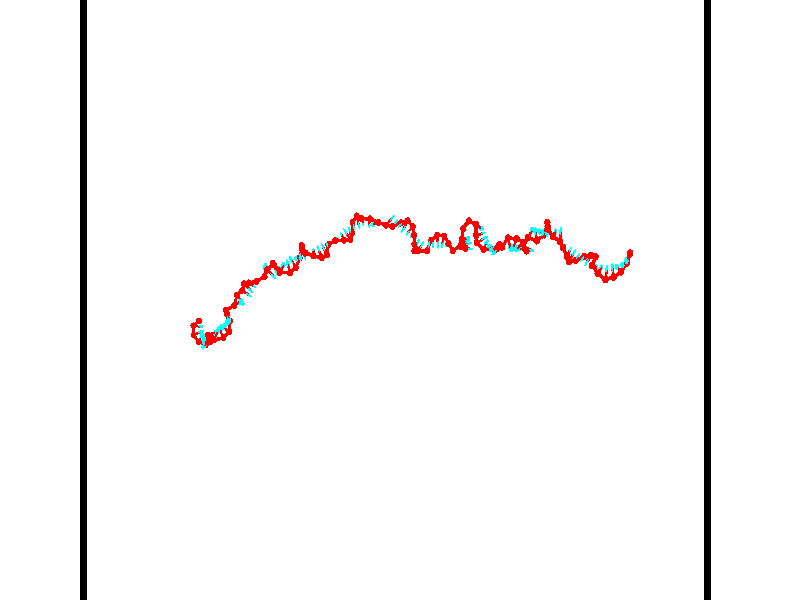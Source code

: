 // switches for output
#declare DRAW_BASES = 1; // possible values are 0, 1; only relevant for DNA ribbons
#declare DRAW_BASES_TYPE = 3; // possible values are 1, 2, 3; only relevant for DNA ribbons
#declare DRAW_FOG = 0; // set to 1 to enable fog

#include "colors.inc"

#include "transforms.inc"
background { rgb <1, 1, 1>}

#default {
   normal{
       ripples 0.25
       frequency 0.20
       turbulence 0.2
       lambda 5
   }
	finish {
		phong 0.1
		phong_size 40.
	}
}

// original window dimensions: 1024x640


// camera settings

camera {
	sky <-0, 1, 0>
	up <-0, 1, 0>
	right 1.6 * <0.99995, 0, 0.00999983>
	location <54.4867, 55, 106.329>
	look_at <55, 55, 55.0001>
	direction <0.513302, 0, -51.3289>
	angle 67.0682
}


# declare cpy_camera_pos = <54.4867, 55, 106.329>;
# if (DRAW_FOG = 1)
fog {
	fog_type 2
	up vnormalize(cpy_camera_pos)
	color rgbt<1,1,1,0.3>
	distance 1e-5
	fog_alt 3e-3
	fog_offset 88
}
# end


// LIGHTS

# declare lum = 6;
global_settings {
	ambient_light rgb lum * <0.05, 0.05, 0.05>
	max_trace_level 15
}# declare cpy_direct_light_amount = 0.25;
light_source
{	1000 * <-0.98995, -1, 1.00995>,
	rgb lum * cpy_direct_light_amount
	parallel
}

light_source
{	1000 * <0.98995, 1, -1.00995>,
	rgb lum * cpy_direct_light_amount
	parallel
}

// strand 0

// nucleotide -1

// particle -1
sphere {
	<36.561687, 53.403915, 50.621960> 0.250000
	pigment { color rgbt <1,0,0,0> }
	no_shadow
}
cylinder {
	<36.460373, 53.351868, 50.238518>,  <36.399582, 53.320641, 50.008453>, 0.100000
	pigment { color rgbt <1,0,0,0> }
	no_shadow
}
cylinder {
	<36.460373, 53.351868, 50.238518>,  <36.561687, 53.403915, 50.621960>, 0.100000
	pigment { color rgbt <1,0,0,0> }
	no_shadow
}

// particle -1
sphere {
	<36.460373, 53.351868, 50.238518> 0.100000
	pigment { color rgbt <1,0,0,0> }
	no_shadow
}
sphere {
	0, 1
	scale<0.080000,0.200000,0.300000>
	matrix <0.286395, -0.956579, 0.054168,
		-0.924025, -0.260819, 0.279555,
		-0.253289, -0.130116, -0.958600,
		36.384388, 53.312832, 49.950939>
	pigment { color rgbt <0,1,1,0> }
	no_shadow
}
cylinder {
	<36.000843, 53.033493, 50.521679>,  <36.561687, 53.403915, 50.621960>, 0.130000
	pigment { color rgbt <1,0,0,0> }
	no_shadow
}

// nucleotide -1

// particle -1
sphere {
	<36.000843, 53.033493, 50.521679> 0.250000
	pigment { color rgbt <1,0,0,0> }
	no_shadow
}
cylinder {
	<36.275227, 52.981117, 50.235374>,  <36.439857, 52.949692, 50.063591>, 0.100000
	pigment { color rgbt <1,0,0,0> }
	no_shadow
}
cylinder {
	<36.275227, 52.981117, 50.235374>,  <36.000843, 53.033493, 50.521679>, 0.100000
	pigment { color rgbt <1,0,0,0> }
	no_shadow
}

// particle -1
sphere {
	<36.275227, 52.981117, 50.235374> 0.100000
	pigment { color rgbt <1,0,0,0> }
	no_shadow
}
sphere {
	0, 1
	scale<0.080000,0.200000,0.300000>
	matrix <0.247851, -0.882805, 0.399031,
		-0.684127, -0.451121, -0.573115,
		0.685960, -0.130941, -0.715761,
		36.481014, 52.941833, 50.020645>
	pigment { color rgbt <0,1,1,0> }
	no_shadow
}
cylinder {
	<35.914017, 52.309677, 50.223137>,  <36.000843, 53.033493, 50.521679>, 0.130000
	pigment { color rgbt <1,0,0,0> }
	no_shadow
}

// nucleotide -1

// particle -1
sphere {
	<35.914017, 52.309677, 50.223137> 0.250000
	pigment { color rgbt <1,0,0,0> }
	no_shadow
}
cylinder {
	<36.291054, 52.436729, 50.181908>,  <36.517277, 52.512959, 50.157169>, 0.100000
	pigment { color rgbt <1,0,0,0> }
	no_shadow
}
cylinder {
	<36.291054, 52.436729, 50.181908>,  <35.914017, 52.309677, 50.223137>, 0.100000
	pigment { color rgbt <1,0,0,0> }
	no_shadow
}

// particle -1
sphere {
	<36.291054, 52.436729, 50.181908> 0.100000
	pigment { color rgbt <1,0,0,0> }
	no_shadow
}
sphere {
	0, 1
	scale<0.080000,0.200000,0.300000>
	matrix <0.326841, -0.814252, 0.479759,
		0.068456, -0.485908, -0.871325,
		0.942597, 0.317627, -0.103074,
		36.573833, 52.532017, 50.150986>
	pigment { color rgbt <0,1,1,0> }
	no_shadow
}
cylinder {
	<36.343170, 51.758984, 50.074692>,  <35.914017, 52.309677, 50.223137>, 0.130000
	pigment { color rgbt <1,0,0,0> }
	no_shadow
}

// nucleotide -1

// particle -1
sphere {
	<36.343170, 51.758984, 50.074692> 0.250000
	pigment { color rgbt <1,0,0,0> }
	no_shadow
}
cylinder {
	<36.579231, 52.037521, 50.238068>,  <36.720867, 52.204643, 50.336094>, 0.100000
	pigment { color rgbt <1,0,0,0> }
	no_shadow
}
cylinder {
	<36.579231, 52.037521, 50.238068>,  <36.343170, 51.758984, 50.074692>, 0.100000
	pigment { color rgbt <1,0,0,0> }
	no_shadow
}

// particle -1
sphere {
	<36.579231, 52.037521, 50.238068> 0.100000
	pigment { color rgbt <1,0,0,0> }
	no_shadow
}
sphere {
	0, 1
	scale<0.080000,0.200000,0.300000>
	matrix <0.314456, -0.664263, 0.678139,
		0.743533, -0.271766, -0.610985,
		0.590150, 0.696346, 0.408443,
		36.756275, 52.246426, 50.360600>
	pigment { color rgbt <0,1,1,0> }
	no_shadow
}
cylinder {
	<37.065529, 51.522125, 50.231251>,  <36.343170, 51.758984, 50.074692>, 0.130000
	pigment { color rgbt <1,0,0,0> }
	no_shadow
}

// nucleotide -1

// particle -1
sphere {
	<37.065529, 51.522125, 50.231251> 0.250000
	pigment { color rgbt <1,0,0,0> }
	no_shadow
}
cylinder {
	<36.987106, 51.825409, 50.479988>,  <36.940052, 52.007378, 50.629230>, 0.100000
	pigment { color rgbt <1,0,0,0> }
	no_shadow
}
cylinder {
	<36.987106, 51.825409, 50.479988>,  <37.065529, 51.522125, 50.231251>, 0.100000
	pigment { color rgbt <1,0,0,0> }
	no_shadow
}

// particle -1
sphere {
	<36.987106, 51.825409, 50.479988> 0.100000
	pigment { color rgbt <1,0,0,0> }
	no_shadow
}
sphere {
	0, 1
	scale<0.080000,0.200000,0.300000>
	matrix <0.436774, -0.500242, 0.747654,
		0.877946, 0.418186, -0.233089,
		-0.196057, 0.758207, 0.621839,
		36.928288, 52.052872, 50.666538>
	pigment { color rgbt <0,1,1,0> }
	no_shadow
}
cylinder {
	<37.666073, 51.819336, 50.603313>,  <37.065529, 51.522125, 50.231251>, 0.130000
	pigment { color rgbt <1,0,0,0> }
	no_shadow
}

// nucleotide -1

// particle -1
sphere {
	<37.666073, 51.819336, 50.603313> 0.250000
	pigment { color rgbt <1,0,0,0> }
	no_shadow
}
cylinder {
	<37.350399, 51.921772, 50.826599>,  <37.160995, 51.983234, 50.960571>, 0.100000
	pigment { color rgbt <1,0,0,0> }
	no_shadow
}
cylinder {
	<37.350399, 51.921772, 50.826599>,  <37.666073, 51.819336, 50.603313>, 0.100000
	pigment { color rgbt <1,0,0,0> }
	no_shadow
}

// particle -1
sphere {
	<37.350399, 51.921772, 50.826599> 0.100000
	pigment { color rgbt <1,0,0,0> }
	no_shadow
}
sphere {
	0, 1
	scale<0.080000,0.200000,0.300000>
	matrix <0.400638, -0.474229, 0.783961,
		0.465486, 0.842334, 0.271656,
		-0.789185, 0.256087, 0.558218,
		37.113644, 51.998596, 50.994064>
	pigment { color rgbt <0,1,1,0> }
	no_shadow
}
cylinder {
	<37.932808, 52.114853, 51.186058>,  <37.666073, 51.819336, 50.603313>, 0.130000
	pigment { color rgbt <1,0,0,0> }
	no_shadow
}

// nucleotide -1

// particle -1
sphere {
	<37.932808, 52.114853, 51.186058> 0.250000
	pigment { color rgbt <1,0,0,0> }
	no_shadow
}
cylinder {
	<37.571888, 51.952133, 51.243134>,  <37.355335, 51.854500, 51.277378>, 0.100000
	pigment { color rgbt <1,0,0,0> }
	no_shadow
}
cylinder {
	<37.571888, 51.952133, 51.243134>,  <37.932808, 52.114853, 51.186058>, 0.100000
	pigment { color rgbt <1,0,0,0> }
	no_shadow
}

// particle -1
sphere {
	<37.571888, 51.952133, 51.243134> 0.100000
	pigment { color rgbt <1,0,0,0> }
	no_shadow
}
sphere {
	0, 1
	scale<0.080000,0.200000,0.300000>
	matrix <0.364083, -0.541836, 0.757534,
		-0.230852, 0.735476, 0.637010,
		-0.902303, -0.406803, 0.142691,
		37.301197, 51.830093, 51.285942>
	pigment { color rgbt <0,1,1,0> }
	no_shadow
}
cylinder {
	<37.802647, 51.989391, 51.845932>,  <37.932808, 52.114853, 51.186058>, 0.130000
	pigment { color rgbt <1,0,0,0> }
	no_shadow
}

// nucleotide -1

// particle -1
sphere {
	<37.802647, 51.989391, 51.845932> 0.250000
	pigment { color rgbt <1,0,0,0> }
	no_shadow
}
cylinder {
	<37.533508, 51.726692, 51.709717>,  <37.372025, 51.569073, 51.627987>, 0.100000
	pigment { color rgbt <1,0,0,0> }
	no_shadow
}
cylinder {
	<37.533508, 51.726692, 51.709717>,  <37.802647, 51.989391, 51.845932>, 0.100000
	pigment { color rgbt <1,0,0,0> }
	no_shadow
}

// particle -1
sphere {
	<37.533508, 51.726692, 51.709717> 0.100000
	pigment { color rgbt <1,0,0,0> }
	no_shadow
}
sphere {
	0, 1
	scale<0.080000,0.200000,0.300000>
	matrix <0.269146, -0.646091, 0.714231,
		-0.689087, 0.388911, 0.611480,
		-0.672844, -0.656745, -0.340539,
		37.331654, 51.529667, 51.607555>
	pigment { color rgbt <0,1,1,0> }
	no_shadow
}
cylinder {
	<37.958309, 52.414650, 52.491516>,  <37.802647, 51.989391, 51.845932>, 0.130000
	pigment { color rgbt <1,0,0,0> }
	no_shadow
}

// nucleotide -1

// particle -1
sphere {
	<37.958309, 52.414650, 52.491516> 0.250000
	pigment { color rgbt <1,0,0,0> }
	no_shadow
}
cylinder {
	<38.310028, 52.516121, 52.330276>,  <38.521061, 52.577003, 52.233532>, 0.100000
	pigment { color rgbt <1,0,0,0> }
	no_shadow
}
cylinder {
	<38.310028, 52.516121, 52.330276>,  <37.958309, 52.414650, 52.491516>, 0.100000
	pigment { color rgbt <1,0,0,0> }
	no_shadow
}

// particle -1
sphere {
	<38.310028, 52.516121, 52.330276> 0.100000
	pigment { color rgbt <1,0,0,0> }
	no_shadow
}
sphere {
	0, 1
	scale<0.080000,0.200000,0.300000>
	matrix <0.381594, 0.131215, 0.914969,
		0.285001, -0.958347, 0.018575,
		0.879296, 0.253679, -0.403096,
		38.573818, 52.592224, 52.209347>
	pigment { color rgbt <0,1,1,0> }
	no_shadow
}
cylinder {
	<38.602375, 52.060696, 52.813015>,  <37.958309, 52.414650, 52.491516>, 0.130000
	pigment { color rgbt <1,0,0,0> }
	no_shadow
}

// nucleotide -1

// particle -1
sphere {
	<38.602375, 52.060696, 52.813015> 0.250000
	pigment { color rgbt <1,0,0,0> }
	no_shadow
}
cylinder {
	<38.716358, 52.406532, 52.647469>,  <38.784748, 52.614033, 52.548141>, 0.100000
	pigment { color rgbt <1,0,0,0> }
	no_shadow
}
cylinder {
	<38.716358, 52.406532, 52.647469>,  <38.602375, 52.060696, 52.813015>, 0.100000
	pigment { color rgbt <1,0,0,0> }
	no_shadow
}

// particle -1
sphere {
	<38.716358, 52.406532, 52.647469> 0.100000
	pigment { color rgbt <1,0,0,0> }
	no_shadow
}
sphere {
	0, 1
	scale<0.080000,0.200000,0.300000>
	matrix <0.478771, 0.245666, 0.842868,
		0.830407, -0.438331, -0.343934,
		0.284962, 0.864589, -0.413863,
		38.801846, 52.665909, 52.523312>
	pigment { color rgbt <0,1,1,0> }
	no_shadow
}
cylinder {
	<39.418087, 52.214085, 52.840168>,  <38.602375, 52.060696, 52.813015>, 0.130000
	pigment { color rgbt <1,0,0,0> }
	no_shadow
}

// nucleotide -1

// particle -1
sphere {
	<39.418087, 52.214085, 52.840168> 0.250000
	pigment { color rgbt <1,0,0,0> }
	no_shadow
}
cylinder {
	<39.246197, 52.572693, 52.883240>,  <39.143063, 52.787857, 52.909084>, 0.100000
	pigment { color rgbt <1,0,0,0> }
	no_shadow
}
cylinder {
	<39.246197, 52.572693, 52.883240>,  <39.418087, 52.214085, 52.840168>, 0.100000
	pigment { color rgbt <1,0,0,0> }
	no_shadow
}

// particle -1
sphere {
	<39.246197, 52.572693, 52.883240> 0.100000
	pigment { color rgbt <1,0,0,0> }
	no_shadow
}
sphere {
	0, 1
	scale<0.080000,0.200000,0.300000>
	matrix <0.784066, 0.311330, 0.536949,
		0.447858, 0.315170, -0.836714,
		-0.429724, 0.896516, 0.107683,
		39.117279, 52.841648, 52.915546>
	pigment { color rgbt <0,1,1,0> }
	no_shadow
}
cylinder {
	<39.914204, 52.664089, 52.762096>,  <39.418087, 52.214085, 52.840168>, 0.130000
	pigment { color rgbt <1,0,0,0> }
	no_shadow
}

// nucleotide -1

// particle -1
sphere {
	<39.914204, 52.664089, 52.762096> 0.250000
	pigment { color rgbt <1,0,0,0> }
	no_shadow
}
cylinder {
	<39.632023, 52.861244, 52.965820>,  <39.462715, 52.979538, 53.088055>, 0.100000
	pigment { color rgbt <1,0,0,0> }
	no_shadow
}
cylinder {
	<39.632023, 52.861244, 52.965820>,  <39.914204, 52.664089, 52.762096>, 0.100000
	pigment { color rgbt <1,0,0,0> }
	no_shadow
}

// particle -1
sphere {
	<39.632023, 52.861244, 52.965820> 0.100000
	pigment { color rgbt <1,0,0,0> }
	no_shadow
}
sphere {
	0, 1
	scale<0.080000,0.200000,0.300000>
	matrix <0.705224, 0.416483, 0.573760,
		0.070680, 0.763939, -0.641405,
		-0.705453, 0.492888, 0.509311,
		39.420387, 53.009109, 53.118614>
	pigment { color rgbt <0,1,1,0> }
	no_shadow
}
cylinder {
	<40.004017, 53.454407, 52.818600>,  <39.914204, 52.664089, 52.762096>, 0.130000
	pigment { color rgbt <1,0,0,0> }
	no_shadow
}

// nucleotide -1

// particle -1
sphere {
	<40.004017, 53.454407, 52.818600> 0.250000
	pigment { color rgbt <1,0,0,0> }
	no_shadow
}
cylinder {
	<39.851814, 53.291100, 53.150509>,  <39.760490, 53.193115, 53.349655>, 0.100000
	pigment { color rgbt <1,0,0,0> }
	no_shadow
}
cylinder {
	<39.851814, 53.291100, 53.150509>,  <40.004017, 53.454407, 52.818600>, 0.100000
	pigment { color rgbt <1,0,0,0> }
	no_shadow
}

// particle -1
sphere {
	<39.851814, 53.291100, 53.150509> 0.100000
	pigment { color rgbt <1,0,0,0> }
	no_shadow
}
sphere {
	0, 1
	scale<0.080000,0.200000,0.300000>
	matrix <0.666807, 0.500579, 0.552077,
		-0.640765, 0.763371, 0.081763,
		-0.380511, -0.408272, 0.829774,
		39.737659, 53.168617, 53.399441>
	pigment { color rgbt <0,1,1,0> }
	no_shadow
}
cylinder {
	<39.870605, 53.982685, 53.300030>,  <40.004017, 53.454407, 52.818600>, 0.130000
	pigment { color rgbt <1,0,0,0> }
	no_shadow
}

// nucleotide -1

// particle -1
sphere {
	<39.870605, 53.982685, 53.300030> 0.250000
	pigment { color rgbt <1,0,0,0> }
	no_shadow
}
cylinder {
	<39.948647, 53.658012, 53.520248>,  <39.995472, 53.463207, 53.652378>, 0.100000
	pigment { color rgbt <1,0,0,0> }
	no_shadow
}
cylinder {
	<39.948647, 53.658012, 53.520248>,  <39.870605, 53.982685, 53.300030>, 0.100000
	pigment { color rgbt <1,0,0,0> }
	no_shadow
}

// particle -1
sphere {
	<39.948647, 53.658012, 53.520248> 0.100000
	pigment { color rgbt <1,0,0,0> }
	no_shadow
}
sphere {
	0, 1
	scale<0.080000,0.200000,0.300000>
	matrix <0.691042, 0.512103, 0.510109,
		-0.695984, 0.280925, 0.660823,
		0.195107, -0.811684, 0.550547,
		40.007179, 53.414509, 53.685413>
	pigment { color rgbt <0,1,1,0> }
	no_shadow
}
cylinder {
	<39.944046, 54.275967, 53.942081>,  <39.870605, 53.982685, 53.300030>, 0.130000
	pigment { color rgbt <1,0,0,0> }
	no_shadow
}

// nucleotide -1

// particle -1
sphere {
	<39.944046, 54.275967, 53.942081> 0.250000
	pigment { color rgbt <1,0,0,0> }
	no_shadow
}
cylinder {
	<40.100197, 53.908775, 53.970139>,  <40.193886, 53.688461, 53.986973>, 0.100000
	pigment { color rgbt <1,0,0,0> }
	no_shadow
}
cylinder {
	<40.100197, 53.908775, 53.970139>,  <39.944046, 54.275967, 53.942081>, 0.100000
	pigment { color rgbt <1,0,0,0> }
	no_shadow
}

// particle -1
sphere {
	<40.100197, 53.908775, 53.970139> 0.100000
	pigment { color rgbt <1,0,0,0> }
	no_shadow
}
sphere {
	0, 1
	scale<0.080000,0.200000,0.300000>
	matrix <0.760400, 0.364442, 0.537563,
		-0.519036, -0.156513, 0.840301,
		0.390377, -0.917979, 0.070146,
		40.217308, 53.633381, 53.991180>
	pigment { color rgbt <0,1,1,0> }
	no_shadow
}
cylinder {
	<40.606308, 54.601940, 53.759579>,  <39.944046, 54.275967, 53.942081>, 0.130000
	pigment { color rgbt <1,0,0,0> }
	no_shadow
}

// nucleotide -1

// particle -1
sphere {
	<40.606308, 54.601940, 53.759579> 0.250000
	pigment { color rgbt <1,0,0,0> }
	no_shadow
}
cylinder {
	<40.943050, 54.751167, 53.915573>,  <41.145096, 54.840702, 54.009171>, 0.100000
	pigment { color rgbt <1,0,0,0> }
	no_shadow
}
cylinder {
	<40.943050, 54.751167, 53.915573>,  <40.606308, 54.601940, 53.759579>, 0.100000
	pigment { color rgbt <1,0,0,0> }
	no_shadow
}

// particle -1
sphere {
	<40.943050, 54.751167, 53.915573> 0.100000
	pigment { color rgbt <1,0,0,0> }
	no_shadow
}
sphere {
	0, 1
	scale<0.080000,0.200000,0.300000>
	matrix <0.442331, -0.062938, -0.894641,
		-0.309216, 0.925667, -0.218004,
		0.841860, 0.373068, 0.389989,
		41.195610, 54.863087, 54.032570>
	pigment { color rgbt <0,1,1,0> }
	no_shadow
}
cylinder {
	<40.819172, 55.362156, 53.585197>,  <40.606308, 54.601940, 53.759579>, 0.130000
	pigment { color rgbt <1,0,0,0> }
	no_shadow
}

// nucleotide -1

// particle -1
sphere {
	<40.819172, 55.362156, 53.585197> 0.250000
	pigment { color rgbt <1,0,0,0> }
	no_shadow
}
cylinder {
	<41.074722, 55.057476, 53.628365>,  <41.228054, 54.874668, 53.654266>, 0.100000
	pigment { color rgbt <1,0,0,0> }
	no_shadow
}
cylinder {
	<41.074722, 55.057476, 53.628365>,  <40.819172, 55.362156, 53.585197>, 0.100000
	pigment { color rgbt <1,0,0,0> }
	no_shadow
}

// particle -1
sphere {
	<41.074722, 55.057476, 53.628365> 0.100000
	pigment { color rgbt <1,0,0,0> }
	no_shadow
}
sphere {
	0, 1
	scale<0.080000,0.200000,0.300000>
	matrix <0.329873, 0.144505, -0.932900,
		0.694998, 0.631607, 0.343585,
		0.638876, -0.761703, 0.107919,
		41.266384, 54.828964, 53.660740>
	pigment { color rgbt <0,1,1,0> }
	no_shadow
}
cylinder {
	<41.361256, 55.694050, 53.995010>,  <40.819172, 55.362156, 53.585197>, 0.130000
	pigment { color rgbt <1,0,0,0> }
	no_shadow
}

// nucleotide -1

// particle -1
sphere {
	<41.361256, 55.694050, 53.995010> 0.250000
	pigment { color rgbt <1,0,0,0> }
	no_shadow
}
cylinder {
	<41.707279, 55.509315, 54.073368>,  <41.914894, 55.398476, 54.120384>, 0.100000
	pigment { color rgbt <1,0,0,0> }
	no_shadow
}
cylinder {
	<41.707279, 55.509315, 54.073368>,  <41.361256, 55.694050, 53.995010>, 0.100000
	pigment { color rgbt <1,0,0,0> }
	no_shadow
}

// particle -1
sphere {
	<41.707279, 55.509315, 54.073368> 0.100000
	pigment { color rgbt <1,0,0,0> }
	no_shadow
}
sphere {
	0, 1
	scale<0.080000,0.200000,0.300000>
	matrix <0.439120, 0.885911, 0.149444,
		-0.242567, -0.043256, 0.969169,
		0.865063, -0.461833, 0.195899,
		41.966797, 55.370766, 54.132137>
	pigment { color rgbt <0,1,1,0> }
	no_shadow
}
cylinder {
	<41.635662, 56.150681, 54.472534>,  <41.361256, 55.694050, 53.995010>, 0.130000
	pigment { color rgbt <1,0,0,0> }
	no_shadow
}

// nucleotide -1

// particle -1
sphere {
	<41.635662, 56.150681, 54.472534> 0.250000
	pigment { color rgbt <1,0,0,0> }
	no_shadow
}
cylinder {
	<41.927563, 55.894138, 54.377769>,  <42.102703, 55.740215, 54.320911>, 0.100000
	pigment { color rgbt <1,0,0,0> }
	no_shadow
}
cylinder {
	<41.927563, 55.894138, 54.377769>,  <41.635662, 56.150681, 54.472534>, 0.100000
	pigment { color rgbt <1,0,0,0> }
	no_shadow
}

// particle -1
sphere {
	<41.927563, 55.894138, 54.377769> 0.100000
	pigment { color rgbt <1,0,0,0> }
	no_shadow
}
sphere {
	0, 1
	scale<0.080000,0.200000,0.300000>
	matrix <0.670522, 0.739068, 0.064639,
		0.133638, -0.206025, 0.969379,
		0.729754, -0.641352, -0.236912,
		42.146488, 55.701733, 54.306694>
	pigment { color rgbt <0,1,1,0> }
	no_shadow
}
cylinder {
	<42.167557, 56.201553, 55.000286>,  <41.635662, 56.150681, 54.472534>, 0.130000
	pigment { color rgbt <1,0,0,0> }
	no_shadow
}

// nucleotide -1

// particle -1
sphere {
	<42.167557, 56.201553, 55.000286> 0.250000
	pigment { color rgbt <1,0,0,0> }
	no_shadow
}
cylinder {
	<42.325470, 56.078888, 54.653854>,  <42.420219, 56.005287, 54.445995>, 0.100000
	pigment { color rgbt <1,0,0,0> }
	no_shadow
}
cylinder {
	<42.325470, 56.078888, 54.653854>,  <42.167557, 56.201553, 55.000286>, 0.100000
	pigment { color rgbt <1,0,0,0> }
	no_shadow
}

// particle -1
sphere {
	<42.325470, 56.078888, 54.653854> 0.100000
	pigment { color rgbt <1,0,0,0> }
	no_shadow
}
sphere {
	0, 1
	scale<0.080000,0.200000,0.300000>
	matrix <0.607095, 0.794616, -0.004632,
		0.689624, -0.523966, 0.499878,
		0.394784, -0.306668, -0.866083,
		42.443905, 55.986889, 54.394028>
	pigment { color rgbt <0,1,1,0> }
	no_shadow
}
cylinder {
	<42.834263, 56.321835, 55.071636>,  <42.167557, 56.201553, 55.000286>, 0.130000
	pigment { color rgbt <1,0,0,0> }
	no_shadow
}

// nucleotide -1

// particle -1
sphere {
	<42.834263, 56.321835, 55.071636> 0.250000
	pigment { color rgbt <1,0,0,0> }
	no_shadow
}
cylinder {
	<42.715733, 56.358547, 54.691368>,  <42.644615, 56.380573, 54.463207>, 0.100000
	pigment { color rgbt <1,0,0,0> }
	no_shadow
}
cylinder {
	<42.715733, 56.358547, 54.691368>,  <42.834263, 56.321835, 55.071636>, 0.100000
	pigment { color rgbt <1,0,0,0> }
	no_shadow
}

// particle -1
sphere {
	<42.715733, 56.358547, 54.691368> 0.100000
	pigment { color rgbt <1,0,0,0> }
	no_shadow
}
sphere {
	0, 1
	scale<0.080000,0.200000,0.300000>
	matrix <0.485068, 0.871905, -0.067016,
		0.822741, -0.480997, -0.302885,
		-0.296321, 0.091783, -0.950668,
		42.626835, 56.386082, 54.406166>
	pigment { color rgbt <0,1,1,0> }
	no_shadow
}
cylinder {
	<43.438431, 56.654922, 54.672646>,  <42.834263, 56.321835, 55.071636>, 0.130000
	pigment { color rgbt <1,0,0,0> }
	no_shadow
}

// nucleotide -1

// particle -1
sphere {
	<43.438431, 56.654922, 54.672646> 0.250000
	pigment { color rgbt <1,0,0,0> }
	no_shadow
}
cylinder {
	<43.466858, 57.052593, 54.640266>,  <43.483913, 57.291195, 54.620838>, 0.100000
	pigment { color rgbt <1,0,0,0> }
	no_shadow
}
cylinder {
	<43.466858, 57.052593, 54.640266>,  <43.438431, 56.654922, 54.672646>, 0.100000
	pigment { color rgbt <1,0,0,0> }
	no_shadow
}

// particle -1
sphere {
	<43.466858, 57.052593, 54.640266> 0.100000
	pigment { color rgbt <1,0,0,0> }
	no_shadow
}
sphere {
	0, 1
	scale<0.080000,0.200000,0.300000>
	matrix <-0.062095, 0.085405, 0.994410,
		0.995537, -0.065644, 0.067803,
		0.071068, 0.994181, -0.080948,
		43.488178, 57.350849, 54.615982>
	pigment { color rgbt <0,1,1,0> }
	no_shadow
}
cylinder {
	<43.780685, 57.150928, 55.087700>,  <43.438431, 56.654922, 54.672646>, 0.130000
	pigment { color rgbt <1,0,0,0> }
	no_shadow
}

// nucleotide -1

// particle -1
sphere {
	<43.780685, 57.150928, 55.087700> 0.250000
	pigment { color rgbt <1,0,0,0> }
	no_shadow
}
cylinder {
	<44.068222, 56.893200, 55.192093>,  <44.240746, 56.738564, 55.254730>, 0.100000
	pigment { color rgbt <1,0,0,0> }
	no_shadow
}
cylinder {
	<44.068222, 56.893200, 55.192093>,  <43.780685, 57.150928, 55.087700>, 0.100000
	pigment { color rgbt <1,0,0,0> }
	no_shadow
}

// particle -1
sphere {
	<44.068222, 56.893200, 55.192093> 0.100000
	pigment { color rgbt <1,0,0,0> }
	no_shadow
}
sphere {
	0, 1
	scale<0.080000,0.200000,0.300000>
	matrix <0.610201, 0.764685, 0.207151,
		-0.333042, 0.010343, 0.942855,
		0.718845, -0.644321, 0.260984,
		44.283875, 56.699905, 55.270390>
	pigment { color rgbt <0,1,1,0> }
	no_shadow
}
cylinder {
	<44.297634, 57.576191, 55.437160>,  <43.780685, 57.150928, 55.087700>, 0.130000
	pigment { color rgbt <1,0,0,0> }
	no_shadow
}

// nucleotide -1

// particle -1
sphere {
	<44.297634, 57.576191, 55.437160> 0.250000
	pigment { color rgbt <1,0,0,0> }
	no_shadow
}
cylinder {
	<44.495136, 57.228706, 55.421448>,  <44.613636, 57.020214, 55.412018>, 0.100000
	pigment { color rgbt <1,0,0,0> }
	no_shadow
}
cylinder {
	<44.495136, 57.228706, 55.421448>,  <44.297634, 57.576191, 55.437160>, 0.100000
	pigment { color rgbt <1,0,0,0> }
	no_shadow
}

// particle -1
sphere {
	<44.495136, 57.228706, 55.421448> 0.100000
	pigment { color rgbt <1,0,0,0> }
	no_shadow
}
sphere {
	0, 1
	scale<0.080000,0.200000,0.300000>
	matrix <0.693310, 0.365989, 0.620785,
		-0.524906, -0.333752, 0.782996,
		0.493756, -0.868713, -0.039284,
		44.643265, 56.968094, 55.409664>
	pigment { color rgbt <0,1,1,0> }
	no_shadow
}
cylinder {
	<44.494011, 57.461800, 56.123924>,  <44.297634, 57.576191, 55.437160>, 0.130000
	pigment { color rgbt <1,0,0,0> }
	no_shadow
}

// nucleotide -1

// particle -1
sphere {
	<44.494011, 57.461800, 56.123924> 0.250000
	pigment { color rgbt <1,0,0,0> }
	no_shadow
}
cylinder {
	<44.738190, 57.276474, 55.866959>,  <44.884697, 57.165279, 55.712780>, 0.100000
	pigment { color rgbt <1,0,0,0> }
	no_shadow
}
cylinder {
	<44.738190, 57.276474, 55.866959>,  <44.494011, 57.461800, 56.123924>, 0.100000
	pigment { color rgbt <1,0,0,0> }
	no_shadow
}

// particle -1
sphere {
	<44.738190, 57.276474, 55.866959> 0.100000
	pigment { color rgbt <1,0,0,0> }
	no_shadow
}
sphere {
	0, 1
	scale<0.080000,0.200000,0.300000>
	matrix <0.782740, 0.228863, 0.578739,
		-0.121112, -0.856134, 0.502362,
		0.610450, -0.463311, -0.642412,
		44.921326, 57.137482, 55.674236>
	pigment { color rgbt <0,1,1,0> }
	no_shadow
}
cylinder {
	<45.048759, 56.909546, 56.282421>,  <44.494011, 57.461800, 56.123924>, 0.130000
	pigment { color rgbt <1,0,0,0> }
	no_shadow
}

// nucleotide -1

// particle -1
sphere {
	<45.048759, 56.909546, 56.282421> 0.250000
	pigment { color rgbt <1,0,0,0> }
	no_shadow
}
cylinder {
	<45.160423, 57.192093, 56.022232>,  <45.227421, 57.361622, 55.866119>, 0.100000
	pigment { color rgbt <1,0,0,0> }
	no_shadow
}
cylinder {
	<45.160423, 57.192093, 56.022232>,  <45.048759, 56.909546, 56.282421>, 0.100000
	pigment { color rgbt <1,0,0,0> }
	no_shadow
}

// particle -1
sphere {
	<45.160423, 57.192093, 56.022232> 0.100000
	pigment { color rgbt <1,0,0,0> }
	no_shadow
}
sphere {
	0, 1
	scale<0.080000,0.200000,0.300000>
	matrix <0.677345, 0.335299, 0.654811,
		0.680641, -0.623390, -0.384854,
		0.279162, 0.706370, -0.650469,
		45.244171, 57.404003, 55.827091>
	pigment { color rgbt <0,1,1,0> }
	no_shadow
}
cylinder {
	<45.857792, 56.886154, 56.158260>,  <45.048759, 56.909546, 56.282421>, 0.130000
	pigment { color rgbt <1,0,0,0> }
	no_shadow
}

// nucleotide -1

// particle -1
sphere {
	<45.857792, 56.886154, 56.158260> 0.250000
	pigment { color rgbt <1,0,0,0> }
	no_shadow
}
cylinder {
	<45.736591, 57.259235, 56.080017>,  <45.663872, 57.483082, 56.033073>, 0.100000
	pigment { color rgbt <1,0,0,0> }
	no_shadow
}
cylinder {
	<45.736591, 57.259235, 56.080017>,  <45.857792, 56.886154, 56.158260>, 0.100000
	pigment { color rgbt <1,0,0,0> }
	no_shadow
}

// particle -1
sphere {
	<45.736591, 57.259235, 56.080017> 0.100000
	pigment { color rgbt <1,0,0,0> }
	no_shadow
}
sphere {
	0, 1
	scale<0.080000,0.200000,0.300000>
	matrix <0.786011, 0.360651, 0.502112,
		0.538865, -0.001607, -0.842390,
		-0.303002, 0.932699, -0.195605,
		45.645691, 57.539043, 56.021336>
	pigment { color rgbt <0,1,1,0> }
	no_shadow
}
cylinder {
	<46.292454, 57.262642, 55.805550>,  <45.857792, 56.886154, 56.158260>, 0.130000
	pigment { color rgbt <1,0,0,0> }
	no_shadow
}

// nucleotide -1

// particle -1
sphere {
	<46.292454, 57.262642, 55.805550> 0.250000
	pigment { color rgbt <1,0,0,0> }
	no_shadow
}
cylinder {
	<46.110050, 57.550774, 56.014618>,  <46.000610, 57.723652, 56.140057>, 0.100000
	pigment { color rgbt <1,0,0,0> }
	no_shadow
}
cylinder {
	<46.110050, 57.550774, 56.014618>,  <46.292454, 57.262642, 55.805550>, 0.100000
	pigment { color rgbt <1,0,0,0> }
	no_shadow
}

// particle -1
sphere {
	<46.110050, 57.550774, 56.014618> 0.100000
	pigment { color rgbt <1,0,0,0> }
	no_shadow
}
sphere {
	0, 1
	scale<0.080000,0.200000,0.300000>
	matrix <0.872620, 0.246468, 0.421648,
		0.174906, 0.648364, -0.740967,
		-0.456006, 0.720331, 0.522667,
		45.973248, 57.766872, 56.171417>
	pigment { color rgbt <0,1,1,0> }
	no_shadow
}
cylinder {
	<46.583485, 57.935150, 55.673611>,  <46.292454, 57.262642, 55.805550>, 0.130000
	pigment { color rgbt <1,0,0,0> }
	no_shadow
}

// nucleotide -1

// particle -1
sphere {
	<46.583485, 57.935150, 55.673611> 0.250000
	pigment { color rgbt <1,0,0,0> }
	no_shadow
}
cylinder {
	<46.474689, 57.888084, 56.055641>,  <46.409412, 57.859844, 56.284859>, 0.100000
	pigment { color rgbt <1,0,0,0> }
	no_shadow
}
cylinder {
	<46.474689, 57.888084, 56.055641>,  <46.583485, 57.935150, 55.673611>, 0.100000
	pigment { color rgbt <1,0,0,0> }
	no_shadow
}

// particle -1
sphere {
	<46.474689, 57.888084, 56.055641> 0.100000
	pigment { color rgbt <1,0,0,0> }
	no_shadow
}
sphere {
	0, 1
	scale<0.080000,0.200000,0.300000>
	matrix <0.920760, 0.256641, 0.293832,
		-0.279686, 0.959318, 0.038539,
		-0.271988, -0.117666, 0.955080,
		46.393093, 57.852783, 56.342167>
	pigment { color rgbt <0,1,1,0> }
	no_shadow
}
cylinder {
	<46.851284, 58.532791, 56.116215>,  <46.583485, 57.935150, 55.673611>, 0.130000
	pigment { color rgbt <1,0,0,0> }
	no_shadow
}

// nucleotide -1

// particle -1
sphere {
	<46.851284, 58.532791, 56.116215> 0.250000
	pigment { color rgbt <1,0,0,0> }
	no_shadow
}
cylinder {
	<46.816608, 58.200191, 56.335701>,  <46.795803, 58.000633, 56.467392>, 0.100000
	pigment { color rgbt <1,0,0,0> }
	no_shadow
}
cylinder {
	<46.816608, 58.200191, 56.335701>,  <46.851284, 58.532791, 56.116215>, 0.100000
	pigment { color rgbt <1,0,0,0> }
	no_shadow
}

// particle -1
sphere {
	<46.816608, 58.200191, 56.335701> 0.100000
	pigment { color rgbt <1,0,0,0> }
	no_shadow
}
sphere {
	0, 1
	scale<0.080000,0.200000,0.300000>
	matrix <0.894518, 0.177492, 0.410285,
		-0.438546, 0.526407, 0.728405,
		-0.086691, -0.831500, 0.548719,
		46.790600, 57.950741, 56.500317>
	pigment { color rgbt <0,1,1,0> }
	no_shadow
}
cylinder {
	<46.920692, 58.699955, 56.788609>,  <46.851284, 58.532791, 56.116215>, 0.130000
	pigment { color rgbt <1,0,0,0> }
	no_shadow
}

// nucleotide -1

// particle -1
sphere {
	<46.920692, 58.699955, 56.788609> 0.250000
	pigment { color rgbt <1,0,0,0> }
	no_shadow
}
cylinder {
	<47.039371, 58.330765, 56.690552>,  <47.110577, 58.109253, 56.631718>, 0.100000
	pigment { color rgbt <1,0,0,0> }
	no_shadow
}
cylinder {
	<47.039371, 58.330765, 56.690552>,  <46.920692, 58.699955, 56.788609>, 0.100000
	pigment { color rgbt <1,0,0,0> }
	no_shadow
}

// particle -1
sphere {
	<47.039371, 58.330765, 56.690552> 0.100000
	pigment { color rgbt <1,0,0,0> }
	no_shadow
}
sphere {
	0, 1
	scale<0.080000,0.200000,0.300000>
	matrix <0.938235, 0.233875, 0.254987,
		-0.178012, -0.305655, 0.935354,
		0.296694, -0.922972, -0.245144,
		47.128380, 58.053875, 56.617008>
	pigment { color rgbt <0,1,1,0> }
	no_shadow
}
cylinder {
	<47.297256, 58.175453, 57.345764>,  <46.920692, 58.699955, 56.788609>, 0.130000
	pigment { color rgbt <1,0,0,0> }
	no_shadow
}

// nucleotide -1

// particle -1
sphere {
	<47.297256, 58.175453, 57.345764> 0.250000
	pigment { color rgbt <1,0,0,0> }
	no_shadow
}
cylinder {
	<47.429588, 58.144691, 56.969543>,  <47.508987, 58.126232, 56.743813>, 0.100000
	pigment { color rgbt <1,0,0,0> }
	no_shadow
}
cylinder {
	<47.429588, 58.144691, 56.969543>,  <47.297256, 58.175453, 57.345764>, 0.100000
	pigment { color rgbt <1,0,0,0> }
	no_shadow
}

// particle -1
sphere {
	<47.429588, 58.144691, 56.969543> 0.100000
	pigment { color rgbt <1,0,0,0> }
	no_shadow
}
sphere {
	0, 1
	scale<0.080000,0.200000,0.300000>
	matrix <0.919931, 0.248528, 0.303251,
		0.210431, -0.965567, 0.152970,
		0.330826, -0.076908, -0.940553,
		47.528835, 58.121620, 56.687378>
	pigment { color rgbt <0,1,1,0> }
	no_shadow
}
cylinder {
	<47.971268, 57.986111, 57.405788>,  <47.297256, 58.175453, 57.345764>, 0.130000
	pigment { color rgbt <1,0,0,0> }
	no_shadow
}

// nucleotide -1

// particle -1
sphere {
	<47.971268, 57.986111, 57.405788> 0.250000
	pigment { color rgbt <1,0,0,0> }
	no_shadow
}
cylinder {
	<47.937462, 58.193031, 57.065140>,  <47.917179, 58.317184, 56.860752>, 0.100000
	pigment { color rgbt <1,0,0,0> }
	no_shadow
}
cylinder {
	<47.937462, 58.193031, 57.065140>,  <47.971268, 57.986111, 57.405788>, 0.100000
	pigment { color rgbt <1,0,0,0> }
	no_shadow
}

// particle -1
sphere {
	<47.937462, 58.193031, 57.065140> 0.100000
	pigment { color rgbt <1,0,0,0> }
	no_shadow
}
sphere {
	0, 1
	scale<0.080000,0.200000,0.300000>
	matrix <0.954964, 0.286019, 0.078972,
		0.284432, -0.806592, -0.518178,
		-0.084511, 0.517303, -0.851619,
		47.912109, 58.348221, 56.809654>
	pigment { color rgbt <0,1,1,0> }
	no_shadow
}
cylinder {
	<48.584808, 57.877178, 56.988655>,  <47.971268, 57.986111, 57.405788>, 0.130000
	pigment { color rgbt <1,0,0,0> }
	no_shadow
}

// nucleotide -1

// particle -1
sphere {
	<48.584808, 57.877178, 56.988655> 0.250000
	pigment { color rgbt <1,0,0,0> }
	no_shadow
}
cylinder {
	<48.425854, 58.220890, 56.859825>,  <48.330482, 58.427116, 56.782528>, 0.100000
	pigment { color rgbt <1,0,0,0> }
	no_shadow
}
cylinder {
	<48.425854, 58.220890, 56.859825>,  <48.584808, 57.877178, 56.988655>, 0.100000
	pigment { color rgbt <1,0,0,0> }
	no_shadow
}

// particle -1
sphere {
	<48.425854, 58.220890, 56.859825> 0.100000
	pigment { color rgbt <1,0,0,0> }
	no_shadow
}
sphere {
	0, 1
	scale<0.080000,0.200000,0.300000>
	matrix <0.903060, 0.428530, 0.029069,
		0.162997, -0.279300, -0.946268,
		-0.397385, 0.859275, -0.322073,
		48.306637, 58.478672, 56.763203>
	pigment { color rgbt <0,1,1,0> }
	no_shadow
}
cylinder {
	<48.934002, 58.115826, 56.338234>,  <48.584808, 57.877178, 56.988655>, 0.130000
	pigment { color rgbt <1,0,0,0> }
	no_shadow
}

// nucleotide -1

// particle -1
sphere {
	<48.934002, 58.115826, 56.338234> 0.250000
	pigment { color rgbt <1,0,0,0> }
	no_shadow
}
cylinder {
	<48.780914, 58.407570, 56.565056>,  <48.689060, 58.582619, 56.701149>, 0.100000
	pigment { color rgbt <1,0,0,0> }
	no_shadow
}
cylinder {
	<48.780914, 58.407570, 56.565056>,  <48.934002, 58.115826, 56.338234>, 0.100000
	pigment { color rgbt <1,0,0,0> }
	no_shadow
}

// particle -1
sphere {
	<48.780914, 58.407570, 56.565056> 0.100000
	pigment { color rgbt <1,0,0,0> }
	no_shadow
}
sphere {
	0, 1
	scale<0.080000,0.200000,0.300000>
	matrix <0.901638, 0.428700, 0.057138,
		-0.201423, 0.533148, -0.821694,
		-0.382723, 0.729362, 0.567057,
		48.666096, 58.626377, 56.735172>
	pigment { color rgbt <0,1,1,0> }
	no_shadow
}
cylinder {
	<49.020531, 58.843613, 56.018639>,  <48.934002, 58.115826, 56.338234>, 0.130000
	pigment { color rgbt <1,0,0,0> }
	no_shadow
}

// nucleotide -1

// particle -1
sphere {
	<49.020531, 58.843613, 56.018639> 0.250000
	pigment { color rgbt <1,0,0,0> }
	no_shadow
}
cylinder {
	<49.006145, 58.815350, 56.417381>,  <48.997517, 58.798393, 56.656628>, 0.100000
	pigment { color rgbt <1,0,0,0> }
	no_shadow
}
cylinder {
	<49.006145, 58.815350, 56.417381>,  <49.020531, 58.843613, 56.018639>, 0.100000
	pigment { color rgbt <1,0,0,0> }
	no_shadow
}

// particle -1
sphere {
	<49.006145, 58.815350, 56.417381> 0.100000
	pigment { color rgbt <1,0,0,0> }
	no_shadow
}
sphere {
	0, 1
	scale<0.080000,0.200000,0.300000>
	matrix <0.927606, 0.368776, 0.059598,
		-0.371826, 0.926829, 0.052278,
		-0.035959, -0.070653, 0.996853,
		48.995358, 58.794155, 56.716438>
	pigment { color rgbt <0,1,1,0> }
	no_shadow
}
cylinder {
	<49.524258, 59.144176, 55.577175>,  <49.020531, 58.843613, 56.018639>, 0.130000
	pigment { color rgbt <1,0,0,0> }
	no_shadow
}

// nucleotide -1

// particle -1
sphere {
	<49.524258, 59.144176, 55.577175> 0.250000
	pigment { color rgbt <1,0,0,0> }
	no_shadow
}
cylinder {
	<49.628387, 59.247238, 55.204971>,  <49.690865, 59.309074, 54.981651>, 0.100000
	pigment { color rgbt <1,0,0,0> }
	no_shadow
}
cylinder {
	<49.628387, 59.247238, 55.204971>,  <49.524258, 59.144176, 55.577175>, 0.100000
	pigment { color rgbt <1,0,0,0> }
	no_shadow
}

// particle -1
sphere {
	<49.628387, 59.247238, 55.204971> 0.100000
	pigment { color rgbt <1,0,0,0> }
	no_shadow
}
sphere {
	0, 1
	scale<0.080000,0.200000,0.300000>
	matrix <0.666649, 0.649177, 0.366262,
		0.698435, -0.715668, -0.002772,
		0.260323, 0.257658, -0.930508,
		49.706486, 59.324535, 54.925819>
	pigment { color rgbt <0,1,1,0> }
	no_shadow
}
cylinder {
	<50.273487, 59.192543, 55.534405>,  <49.524258, 59.144176, 55.577175>, 0.130000
	pigment { color rgbt <1,0,0,0> }
	no_shadow
}

// nucleotide -1

// particle -1
sphere {
	<50.273487, 59.192543, 55.534405> 0.250000
	pigment { color rgbt <1,0,0,0> }
	no_shadow
}
cylinder {
	<50.149586, 59.430779, 55.237938>,  <50.075245, 59.573719, 55.060059>, 0.100000
	pigment { color rgbt <1,0,0,0> }
	no_shadow
}
cylinder {
	<50.149586, 59.430779, 55.237938>,  <50.273487, 59.192543, 55.534405>, 0.100000
	pigment { color rgbt <1,0,0,0> }
	no_shadow
}

// particle -1
sphere {
	<50.149586, 59.430779, 55.237938> 0.100000
	pigment { color rgbt <1,0,0,0> }
	no_shadow
}
sphere {
	0, 1
	scale<0.080000,0.200000,0.300000>
	matrix <0.634804, 0.709871, 0.305135,
		0.707867, -0.375978, -0.597968,
		-0.309756, 0.595587, -0.741166,
		50.056660, 59.609455, 55.015587>
	pigment { color rgbt <0,1,1,0> }
	no_shadow
}
cylinder {
	<50.783798, 59.271690, 54.956100>,  <50.273487, 59.192543, 55.534405>, 0.130000
	pigment { color rgbt <1,0,0,0> }
	no_shadow
}

// nucleotide -1

// particle -1
sphere {
	<50.783798, 59.271690, 54.956100> 0.250000
	pigment { color rgbt <1,0,0,0> }
	no_shadow
}
cylinder {
	<50.549400, 59.584446, 55.041191>,  <50.408760, 59.772099, 55.092247>, 0.100000
	pigment { color rgbt <1,0,0,0> }
	no_shadow
}
cylinder {
	<50.549400, 59.584446, 55.041191>,  <50.783798, 59.271690, 54.956100>, 0.100000
	pigment { color rgbt <1,0,0,0> }
	no_shadow
}

// particle -1
sphere {
	<50.549400, 59.584446, 55.041191> 0.100000
	pigment { color rgbt <1,0,0,0> }
	no_shadow
}
sphere {
	0, 1
	scale<0.080000,0.200000,0.300000>
	matrix <0.809969, 0.557547, 0.181913,
		0.023629, 0.278905, -0.960028,
		-0.585997, 0.781891, 0.212730,
		50.373600, 59.819012, 55.105011>
	pigment { color rgbt <0,1,1,0> }
	no_shadow
}
cylinder {
	<50.894608, 59.768719, 54.514828>,  <50.783798, 59.271690, 54.956100>, 0.130000
	pigment { color rgbt <1,0,0,0> }
	no_shadow
}

// nucleotide -1

// particle -1
sphere {
	<50.894608, 59.768719, 54.514828> 0.250000
	pigment { color rgbt <1,0,0,0> }
	no_shadow
}
cylinder {
	<50.803661, 59.876007, 54.889286>,  <50.749096, 59.940380, 55.113960>, 0.100000
	pigment { color rgbt <1,0,0,0> }
	no_shadow
}
cylinder {
	<50.803661, 59.876007, 54.889286>,  <50.894608, 59.768719, 54.514828>, 0.100000
	pigment { color rgbt <1,0,0,0> }
	no_shadow
}

// particle -1
sphere {
	<50.803661, 59.876007, 54.889286> 0.100000
	pigment { color rgbt <1,0,0,0> }
	no_shadow
}
sphere {
	0, 1
	scale<0.080000,0.200000,0.300000>
	matrix <0.924709, 0.360868, 0.121190,
		-0.305318, 0.893213, -0.330077,
		-0.227363, 0.268224, 0.936142,
		50.735451, 59.956474, 55.170128>
	pigment { color rgbt <0,1,1,0> }
	no_shadow
}
cylinder {
	<50.937164, 60.509495, 54.619076>,  <50.894608, 59.768719, 54.514828>, 0.130000
	pigment { color rgbt <1,0,0,0> }
	no_shadow
}

// nucleotide -1

// particle -1
sphere {
	<50.937164, 60.509495, 54.619076> 0.250000
	pigment { color rgbt <1,0,0,0> }
	no_shadow
}
cylinder {
	<51.031643, 60.294434, 54.942837>,  <51.088329, 60.165398, 55.137093>, 0.100000
	pigment { color rgbt <1,0,0,0> }
	no_shadow
}
cylinder {
	<51.031643, 60.294434, 54.942837>,  <50.937164, 60.509495, 54.619076>, 0.100000
	pigment { color rgbt <1,0,0,0> }
	no_shadow
}

// particle -1
sphere {
	<51.031643, 60.294434, 54.942837> 0.100000
	pigment { color rgbt <1,0,0,0> }
	no_shadow
}
sphere {
	0, 1
	scale<0.080000,0.200000,0.300000>
	matrix <0.943236, 0.327012, -0.058036,
		-0.233483, 0.777170, 0.584373,
		0.236201, -0.537652, 0.809407,
		51.102505, 60.133137, 55.185658>
	pigment { color rgbt <0,1,1,0> }
	no_shadow
}
cylinder {
	<51.331886, 60.941879, 55.072075>,  <50.937164, 60.509495, 54.619076>, 0.130000
	pigment { color rgbt <1,0,0,0> }
	no_shadow
}

// nucleotide -1

// particle -1
sphere {
	<51.331886, 60.941879, 55.072075> 0.250000
	pigment { color rgbt <1,0,0,0> }
	no_shadow
}
cylinder {
	<51.432766, 60.558029, 55.121887>,  <51.493294, 60.327717, 55.151775>, 0.100000
	pigment { color rgbt <1,0,0,0> }
	no_shadow
}
cylinder {
	<51.432766, 60.558029, 55.121887>,  <51.331886, 60.941879, 55.072075>, 0.100000
	pigment { color rgbt <1,0,0,0> }
	no_shadow
}

// particle -1
sphere {
	<51.432766, 60.558029, 55.121887> 0.100000
	pigment { color rgbt <1,0,0,0> }
	no_shadow
}
sphere {
	0, 1
	scale<0.080000,0.200000,0.300000>
	matrix <0.955554, 0.226666, -0.188518,
		0.152681, 0.166537, 0.974143,
		0.252201, -0.959629, 0.124528,
		51.508427, 60.270142, 55.159245>
	pigment { color rgbt <0,1,1,0> }
	no_shadow
}
cylinder {
	<51.784367, 60.701515, 55.696728>,  <51.331886, 60.941879, 55.072075>, 0.130000
	pigment { color rgbt <1,0,0,0> }
	no_shadow
}

// nucleotide -1

// particle -1
sphere {
	<51.784367, 60.701515, 55.696728> 0.250000
	pigment { color rgbt <1,0,0,0> }
	no_shadow
}
cylinder {
	<51.835480, 60.548973, 55.330505>,  <51.866146, 60.457447, 55.110771>, 0.100000
	pigment { color rgbt <1,0,0,0> }
	no_shadow
}
cylinder {
	<51.835480, 60.548973, 55.330505>,  <51.784367, 60.701515, 55.696728>, 0.100000
	pigment { color rgbt <1,0,0,0> }
	no_shadow
}

// particle -1
sphere {
	<51.835480, 60.548973, 55.330505> 0.100000
	pigment { color rgbt <1,0,0,0> }
	no_shadow
}
sphere {
	0, 1
	scale<0.080000,0.200000,0.300000>
	matrix <0.981567, 0.180904, 0.061642,
		0.142120, -0.906556, 0.397440,
		0.127780, -0.381353, -0.915556,
		51.873814, 60.434566, 55.055840>
	pigment { color rgbt <0,1,1,0> }
	no_shadow
}
cylinder {
	<52.495308, 60.651329, 55.768608>,  <51.784367, 60.701515, 55.696728>, 0.130000
	pigment { color rgbt <1,0,0,0> }
	no_shadow
}

// nucleotide -1

// particle -1
sphere {
	<52.495308, 60.651329, 55.768608> 0.250000
	pigment { color rgbt <1,0,0,0> }
	no_shadow
}
cylinder {
	<52.424774, 60.467697, 55.420319>,  <52.382454, 60.357517, 55.211346>, 0.100000
	pigment { color rgbt <1,0,0,0> }
	no_shadow
}
cylinder {
	<52.424774, 60.467697, 55.420319>,  <52.495308, 60.651329, 55.768608>, 0.100000
	pigment { color rgbt <1,0,0,0> }
	no_shadow
}

// particle -1
sphere {
	<52.424774, 60.467697, 55.420319> 0.100000
	pigment { color rgbt <1,0,0,0> }
	no_shadow
}
sphere {
	0, 1
	scale<0.080000,0.200000,0.300000>
	matrix <0.839746, 0.391349, -0.376394,
		0.513549, -0.797556, 0.316499,
		-0.176334, -0.459075, -0.870722,
		52.371876, 60.329975, 55.159103>
	pigment { color rgbt <0,1,1,0> }
	no_shadow
}
cylinder {
	<53.192921, 60.429585, 55.516804>,  <52.495308, 60.651329, 55.768608>, 0.130000
	pigment { color rgbt <1,0,0,0> }
	no_shadow
}

// nucleotide -1

// particle -1
sphere {
	<53.192921, 60.429585, 55.516804> 0.250000
	pigment { color rgbt <1,0,0,0> }
	no_shadow
}
cylinder {
	<52.936810, 60.397202, 55.211258>,  <52.783142, 60.377773, 55.027931>, 0.100000
	pigment { color rgbt <1,0,0,0> }
	no_shadow
}
cylinder {
	<52.936810, 60.397202, 55.211258>,  <53.192921, 60.429585, 55.516804>, 0.100000
	pigment { color rgbt <1,0,0,0> }
	no_shadow
}

// particle -1
sphere {
	<52.936810, 60.397202, 55.211258> 0.100000
	pigment { color rgbt <1,0,0,0> }
	no_shadow
}
sphere {
	0, 1
	scale<0.080000,0.200000,0.300000>
	matrix <0.758142, 0.093326, -0.645376,
		0.123536, -0.992339, 0.001622,
		-0.640280, -0.080957, -0.763863,
		52.744724, 60.372913, 54.982098>
	pigment { color rgbt <0,1,1,0> }
	no_shadow
}
cylinder {
	<53.842766, 60.211090, 55.929169>,  <53.192921, 60.429585, 55.516804>, 0.130000
	pigment { color rgbt <1,0,0,0> }
	no_shadow
}

// nucleotide -1

// particle -1
sphere {
	<53.842766, 60.211090, 55.929169> 0.250000
	pigment { color rgbt <1,0,0,0> }
	no_shadow
}
cylinder {
	<54.130051, 60.485897, 55.973312>,  <54.302422, 60.650780, 55.999798>, 0.100000
	pigment { color rgbt <1,0,0,0> }
	no_shadow
}
cylinder {
	<54.130051, 60.485897, 55.973312>,  <53.842766, 60.211090, 55.929169>, 0.100000
	pigment { color rgbt <1,0,0,0> }
	no_shadow
}

// particle -1
sphere {
	<54.130051, 60.485897, 55.973312> 0.100000
	pigment { color rgbt <1,0,0,0> }
	no_shadow
}
sphere {
	0, 1
	scale<0.080000,0.200000,0.300000>
	matrix <0.693115, -0.720340, -0.026487,
		0.061299, 0.095515, -0.993539,
		0.718216, 0.687013, 0.110359,
		54.345516, 60.692001, 56.006420>
	pigment { color rgbt <0,1,1,0> }
	no_shadow
}
cylinder {
	<54.348095, 60.189026, 55.319881>,  <53.842766, 60.211090, 55.929169>, 0.130000
	pigment { color rgbt <1,0,0,0> }
	no_shadow
}

// nucleotide -1

// particle -1
sphere {
	<54.348095, 60.189026, 55.319881> 0.250000
	pigment { color rgbt <1,0,0,0> }
	no_shadow
}
cylinder {
	<54.528915, 60.335415, 55.645264>,  <54.637409, 60.423248, 55.840492>, 0.100000
	pigment { color rgbt <1,0,0,0> }
	no_shadow
}
cylinder {
	<54.528915, 60.335415, 55.645264>,  <54.348095, 60.189026, 55.319881>, 0.100000
	pigment { color rgbt <1,0,0,0> }
	no_shadow
}

// particle -1
sphere {
	<54.528915, 60.335415, 55.645264> 0.100000
	pigment { color rgbt <1,0,0,0> }
	no_shadow
}
sphere {
	0, 1
	scale<0.080000,0.200000,0.300000>
	matrix <0.734104, -0.670679, -0.106215,
		0.506697, 0.645177, -0.571843,
		0.452050, 0.365973, 0.813458,
		54.664532, 60.445206, 55.889301>
	pigment { color rgbt <0,1,1,0> }
	no_shadow
}
cylinder {
	<55.072636, 60.446030, 55.132824>,  <54.348095, 60.189026, 55.319881>, 0.130000
	pigment { color rgbt <1,0,0,0> }
	no_shadow
}

// nucleotide -1

// particle -1
sphere {
	<55.072636, 60.446030, 55.132824> 0.250000
	pigment { color rgbt <1,0,0,0> }
	no_shadow
}
cylinder {
	<55.012329, 60.302277, 55.501198>,  <54.976147, 60.216026, 55.722221>, 0.100000
	pigment { color rgbt <1,0,0,0> }
	no_shadow
}
cylinder {
	<55.012329, 60.302277, 55.501198>,  <55.072636, 60.446030, 55.132824>, 0.100000
	pigment { color rgbt <1,0,0,0> }
	no_shadow
}

// particle -1
sphere {
	<55.012329, 60.302277, 55.501198> 0.100000
	pigment { color rgbt <1,0,0,0> }
	no_shadow
}
sphere {
	0, 1
	scale<0.080000,0.200000,0.300000>
	matrix <0.638347, -0.746715, -0.186893,
		0.754839, 0.559697, 0.341990,
		-0.150766, -0.359382, 0.920931,
		54.967098, 60.194462, 55.777477>
	pigment { color rgbt <0,1,1,0> }
	no_shadow
}
cylinder {
	<55.634632, 60.556793, 55.467834>,  <55.072636, 60.446030, 55.132824>, 0.130000
	pigment { color rgbt <1,0,0,0> }
	no_shadow
}

// nucleotide -1

// particle -1
sphere {
	<55.634632, 60.556793, 55.467834> 0.250000
	pigment { color rgbt <1,0,0,0> }
	no_shadow
}
cylinder {
	<55.433563, 60.219940, 55.545959>,  <55.312923, 60.017830, 55.592834>, 0.100000
	pigment { color rgbt <1,0,0,0> }
	no_shadow
}
cylinder {
	<55.433563, 60.219940, 55.545959>,  <55.634632, 60.556793, 55.467834>, 0.100000
	pigment { color rgbt <1,0,0,0> }
	no_shadow
}

// particle -1
sphere {
	<55.433563, 60.219940, 55.545959> 0.100000
	pigment { color rgbt <1,0,0,0> }
	no_shadow
}
sphere {
	0, 1
	scale<0.080000,0.200000,0.300000>
	matrix <0.750357, -0.537220, -0.385174,
		0.429290, -0.047064, 0.901940,
		-0.502668, -0.842128, 0.195308,
		55.282764, 59.967300, 55.604553>
	pigment { color rgbt <0,1,1,0> }
	no_shadow
}
cylinder {
	<56.062054, 60.128136, 55.824291>,  <55.634632, 60.556793, 55.467834>, 0.130000
	pigment { color rgbt <1,0,0,0> }
	no_shadow
}

// nucleotide -1

// particle -1
sphere {
	<56.062054, 60.128136, 55.824291> 0.250000
	pigment { color rgbt <1,0,0,0> }
	no_shadow
}
cylinder {
	<55.829086, 59.897125, 55.595467>,  <55.689304, 59.758518, 55.458172>, 0.100000
	pigment { color rgbt <1,0,0,0> }
	no_shadow
}
cylinder {
	<55.829086, 59.897125, 55.595467>,  <56.062054, 60.128136, 55.824291>, 0.100000
	pigment { color rgbt <1,0,0,0> }
	no_shadow
}

// particle -1
sphere {
	<55.829086, 59.897125, 55.595467> 0.100000
	pigment { color rgbt <1,0,0,0> }
	no_shadow
}
sphere {
	0, 1
	scale<0.080000,0.200000,0.300000>
	matrix <0.791018, -0.564800, -0.235143,
		-0.187296, -0.589458, 0.785786,
		-0.582419, -0.577529, -0.572057,
		55.654362, 59.723866, 55.423851>
	pigment { color rgbt <0,1,1,0> }
	no_shadow
}
cylinder {
	<56.159996, 59.506302, 56.039711>,  <56.062054, 60.128136, 55.824291>, 0.130000
	pigment { color rgbt <1,0,0,0> }
	no_shadow
}

// nucleotide -1

// particle -1
sphere {
	<56.159996, 59.506302, 56.039711> 0.250000
	pigment { color rgbt <1,0,0,0> }
	no_shadow
}
cylinder {
	<56.056221, 59.512947, 55.653465>,  <55.993958, 59.516933, 55.421719>, 0.100000
	pigment { color rgbt <1,0,0,0> }
	no_shadow
}
cylinder {
	<56.056221, 59.512947, 55.653465>,  <56.159996, 59.506302, 56.039711>, 0.100000
	pigment { color rgbt <1,0,0,0> }
	no_shadow
}

// particle -1
sphere {
	<56.056221, 59.512947, 55.653465> 0.100000
	pigment { color rgbt <1,0,0,0> }
	no_shadow
}
sphere {
	0, 1
	scale<0.080000,0.200000,0.300000>
	matrix <0.822448, -0.520303, -0.229924,
		-0.506233, -0.853820, 0.121321,
		-0.259437, 0.016615, -0.965617,
		55.978390, 59.517933, 55.363781>
	pigment { color rgbt <0,1,1,0> }
	no_shadow
}
cylinder {
	<56.196579, 58.888813, 55.746208>,  <56.159996, 59.506302, 56.039711>, 0.130000
	pigment { color rgbt <1,0,0,0> }
	no_shadow
}

// nucleotide -1

// particle -1
sphere {
	<56.196579, 58.888813, 55.746208> 0.250000
	pigment { color rgbt <1,0,0,0> }
	no_shadow
}
cylinder {
	<56.248306, 59.139206, 55.438591>,  <56.279343, 59.289440, 55.254021>, 0.100000
	pigment { color rgbt <1,0,0,0> }
	no_shadow
}
cylinder {
	<56.248306, 59.139206, 55.438591>,  <56.196579, 58.888813, 55.746208>, 0.100000
	pigment { color rgbt <1,0,0,0> }
	no_shadow
}

// particle -1
sphere {
	<56.248306, 59.139206, 55.438591> 0.100000
	pigment { color rgbt <1,0,0,0> }
	no_shadow
}
sphere {
	0, 1
	scale<0.080000,0.200000,0.300000>
	matrix <0.777240, -0.545598, -0.313403,
		-0.615771, -0.557200, -0.557094,
		0.129322, 0.625980, -0.769041,
		56.287102, 59.327000, 55.207878>
	pigment { color rgbt <0,1,1,0> }
	no_shadow
}
cylinder {
	<56.212891, 58.472263, 55.122345>,  <56.196579, 58.888813, 55.746208>, 0.130000
	pigment { color rgbt <1,0,0,0> }
	no_shadow
}

// nucleotide -1

// particle -1
sphere {
	<56.212891, 58.472263, 55.122345> 0.250000
	pigment { color rgbt <1,0,0,0> }
	no_shadow
}
cylinder {
	<56.393593, 58.823853, 55.061264>,  <56.502014, 59.034805, 55.024616>, 0.100000
	pigment { color rgbt <1,0,0,0> }
	no_shadow
}
cylinder {
	<56.393593, 58.823853, 55.061264>,  <56.212891, 58.472263, 55.122345>, 0.100000
	pigment { color rgbt <1,0,0,0> }
	no_shadow
}

// particle -1
sphere {
	<56.393593, 58.823853, 55.061264> 0.100000
	pigment { color rgbt <1,0,0,0> }
	no_shadow
}
sphere {
	0, 1
	scale<0.080000,0.200000,0.300000>
	matrix <0.766780, -0.470037, -0.437165,
		-0.456032, 0.080405, -0.886324,
		0.451755, 0.878977, -0.152700,
		56.529118, 59.087547, 55.015453>
	pigment { color rgbt <0,1,1,0> }
	no_shadow
}
cylinder {
	<56.554077, 58.518826, 54.408031>,  <56.212891, 58.472263, 55.122345>, 0.130000
	pigment { color rgbt <1,0,0,0> }
	no_shadow
}

// nucleotide -1

// particle -1
sphere {
	<56.554077, 58.518826, 54.408031> 0.250000
	pigment { color rgbt <1,0,0,0> }
	no_shadow
}
cylinder {
	<56.744080, 58.761070, 54.663406>,  <56.858082, 58.906418, 54.816631>, 0.100000
	pigment { color rgbt <1,0,0,0> }
	no_shadow
}
cylinder {
	<56.744080, 58.761070, 54.663406>,  <56.554077, 58.518826, 54.408031>, 0.100000
	pigment { color rgbt <1,0,0,0> }
	no_shadow
}

// particle -1
sphere {
	<56.744080, 58.761070, 54.663406> 0.100000
	pigment { color rgbt <1,0,0,0> }
	no_shadow
}
sphere {
	0, 1
	scale<0.080000,0.200000,0.300000>
	matrix <0.875211, -0.400568, -0.271202,
		0.091496, 0.687591, -0.720310,
		0.475010, 0.605610, 0.638438,
		56.886581, 58.942753, 54.854939>
	pigment { color rgbt <0,1,1,0> }
	no_shadow
}
cylinder {
	<57.342285, 58.542717, 54.143993>,  <56.554077, 58.518826, 54.408031>, 0.130000
	pigment { color rgbt <1,0,0,0> }
	no_shadow
}

// nucleotide -1

// particle -1
sphere {
	<57.342285, 58.542717, 54.143993> 0.250000
	pigment { color rgbt <1,0,0,0> }
	no_shadow
}
cylinder {
	<57.416718, 58.784405, 54.453907>,  <57.461376, 58.929417, 54.639854>, 0.100000
	pigment { color rgbt <1,0,0,0> }
	no_shadow
}
cylinder {
	<57.416718, 58.784405, 54.453907>,  <57.342285, 58.542717, 54.143993>, 0.100000
	pigment { color rgbt <1,0,0,0> }
	no_shadow
}

// particle -1
sphere {
	<57.416718, 58.784405, 54.453907> 0.100000
	pigment { color rgbt <1,0,0,0> }
	no_shadow
}
sphere {
	0, 1
	scale<0.080000,0.200000,0.300000>
	matrix <0.982328, -0.098275, -0.159291,
		-0.020104, 0.790738, -0.611825,
		0.186085, 0.604215, 0.774788,
		57.472542, 58.965668, 54.686344>
	pigment { color rgbt <0,1,1,0> }
	no_shadow
}
cylinder {
	<57.693623, 59.297340, 54.117374>,  <57.342285, 58.542717, 54.143993>, 0.130000
	pigment { color rgbt <1,0,0,0> }
	no_shadow
}

// nucleotide -1

// particle -1
sphere {
	<57.693623, 59.297340, 54.117374> 0.250000
	pigment { color rgbt <1,0,0,0> }
	no_shadow
}
cylinder {
	<57.771217, 59.087753, 54.449116>,  <57.817772, 58.962002, 54.648159>, 0.100000
	pigment { color rgbt <1,0,0,0> }
	no_shadow
}
cylinder {
	<57.771217, 59.087753, 54.449116>,  <57.693623, 59.297340, 54.117374>, 0.100000
	pigment { color rgbt <1,0,0,0> }
	no_shadow
}

// particle -1
sphere {
	<57.771217, 59.087753, 54.449116> 0.100000
	pigment { color rgbt <1,0,0,0> }
	no_shadow
}
sphere {
	0, 1
	scale<0.080000,0.200000,0.300000>
	matrix <0.962338, -0.062500, -0.264576,
		0.190465, 0.849439, 0.492114,
		0.193984, -0.523972, 0.829351,
		57.829414, 58.930561, 54.697922>
	pigment { color rgbt <0,1,1,0> }
	no_shadow
}
cylinder {
	<58.190205, 59.642433, 54.624378>,  <57.693623, 59.297340, 54.117374>, 0.130000
	pigment { color rgbt <1,0,0,0> }
	no_shadow
}

// nucleotide -1

// particle -1
sphere {
	<58.190205, 59.642433, 54.624378> 0.250000
	pigment { color rgbt <1,0,0,0> }
	no_shadow
}
cylinder {
	<58.222588, 59.244923, 54.654972>,  <58.242016, 59.006416, 54.673328>, 0.100000
	pigment { color rgbt <1,0,0,0> }
	no_shadow
}
cylinder {
	<58.222588, 59.244923, 54.654972>,  <58.190205, 59.642433, 54.624378>, 0.100000
	pigment { color rgbt <1,0,0,0> }
	no_shadow
}

// particle -1
sphere {
	<58.222588, 59.244923, 54.654972> 0.100000
	pigment { color rgbt <1,0,0,0> }
	no_shadow
}
sphere {
	0, 1
	scale<0.080000,0.200000,0.300000>
	matrix <0.936827, 0.049667, -0.346249,
		0.340296, 0.099684, 0.935020,
		0.080955, -0.993779, 0.076486,
		58.246876, 58.946789, 54.677917>
	pigment { color rgbt <0,1,1,0> }
	no_shadow
}
cylinder {
	<58.782234, 59.544514, 54.915157>,  <58.190205, 59.642433, 54.624378>, 0.130000
	pigment { color rgbt <1,0,0,0> }
	no_shadow
}

// nucleotide -1

// particle -1
sphere {
	<58.782234, 59.544514, 54.915157> 0.250000
	pigment { color rgbt <1,0,0,0> }
	no_shadow
}
cylinder {
	<58.695396, 59.227119, 54.687737>,  <58.643291, 59.036682, 54.551285>, 0.100000
	pigment { color rgbt <1,0,0,0> }
	no_shadow
}
cylinder {
	<58.695396, 59.227119, 54.687737>,  <58.782234, 59.544514, 54.915157>, 0.100000
	pigment { color rgbt <1,0,0,0> }
	no_shadow
}

// particle -1
sphere {
	<58.695396, 59.227119, 54.687737> 0.100000
	pigment { color rgbt <1,0,0,0> }
	no_shadow
}
sphere {
	0, 1
	scale<0.080000,0.200000,0.300000>
	matrix <0.920411, 0.027605, -0.389977,
		0.325135, -0.607968, 0.724336,
		-0.217098, -0.793482, -0.568555,
		58.630268, 58.989075, 54.517170>
	pigment { color rgbt <0,1,1,0> }
	no_shadow
}
cylinder {
	<59.132534, 58.998859, 55.091663>,  <58.782234, 59.544514, 54.915157>, 0.130000
	pigment { color rgbt <1,0,0,0> }
	no_shadow
}

// nucleotide -1

// particle -1
sphere {
	<59.132534, 58.998859, 55.091663> 0.250000
	pigment { color rgbt <1,0,0,0> }
	no_shadow
}
cylinder {
	<59.042999, 58.996025, 54.701824>,  <58.989277, 58.994324, 54.467918>, 0.100000
	pigment { color rgbt <1,0,0,0> }
	no_shadow
}
cylinder {
	<59.042999, 58.996025, 54.701824>,  <59.132534, 58.998859, 55.091663>, 0.100000
	pigment { color rgbt <1,0,0,0> }
	no_shadow
}

// particle -1
sphere {
	<59.042999, 58.996025, 54.701824> 0.100000
	pigment { color rgbt <1,0,0,0> }
	no_shadow
}
sphere {
	0, 1
	scale<0.080000,0.200000,0.300000>
	matrix <0.973641, 0.043342, -0.223931,
		0.043825, -0.999035, -0.002817,
		-0.223838, -0.007071, -0.974601,
		58.975849, 58.993900, 54.409443>
	pigment { color rgbt <0,1,1,0> }
	no_shadow
}
cylinder {
	<59.527119, 58.518185, 54.651402>,  <59.132534, 58.998859, 55.091663>, 0.130000
	pigment { color rgbt <1,0,0,0> }
	no_shadow
}

// nucleotide -1

// particle -1
sphere {
	<59.527119, 58.518185, 54.651402> 0.250000
	pigment { color rgbt <1,0,0,0> }
	no_shadow
}
cylinder {
	<59.411713, 58.772026, 54.364616>,  <59.342468, 58.924332, 54.192547>, 0.100000
	pigment { color rgbt <1,0,0,0> }
	no_shadow
}
cylinder {
	<59.411713, 58.772026, 54.364616>,  <59.527119, 58.518185, 54.651402>, 0.100000
	pigment { color rgbt <1,0,0,0> }
	no_shadow
}

// particle -1
sphere {
	<59.411713, 58.772026, 54.364616> 0.100000
	pigment { color rgbt <1,0,0,0> }
	no_shadow
}
sphere {
	0, 1
	scale<0.080000,0.200000,0.300000>
	matrix <0.947299, 0.080322, -0.310116,
		-0.139213, -0.768653, -0.624333,
		-0.288519, 0.634602, -0.716963,
		59.325157, 58.962406, 54.149529>
	pigment { color rgbt <0,1,1,0> }
	no_shadow
}
cylinder {
	<60.206543, 58.874069, 54.384430>,  <59.527119, 58.518185, 54.651402>, 0.130000
	pigment { color rgbt <1,0,0,0> }
	no_shadow
}

// nucleotide -1

// particle -1
sphere {
	<60.206543, 58.874069, 54.384430> 0.250000
	pigment { color rgbt <1,0,0,0> }
	no_shadow
}
cylinder {
	<60.526268, 59.072662, 54.519844>,  <60.718102, 59.191818, 54.601093>, 0.100000
	pigment { color rgbt <1,0,0,0> }
	no_shadow
}
cylinder {
	<60.526268, 59.072662, 54.519844>,  <60.206543, 58.874069, 54.384430>, 0.100000
	pigment { color rgbt <1,0,0,0> }
	no_shadow
}

// particle -1
sphere {
	<60.526268, 59.072662, 54.519844> 0.100000
	pigment { color rgbt <1,0,0,0> }
	no_shadow
}
sphere {
	0, 1
	scale<0.080000,0.200000,0.300000>
	matrix <-0.578453, 0.483102, 0.657271,
		0.162777, -0.721190, 0.673341,
		0.799310, 0.496485, 0.338536,
		60.766060, 59.221607, 54.621407>
	pigment { color rgbt <0,1,1,0> }
	no_shadow
}
cylinder {
	<60.587238, 58.637199, 54.975861>,  <60.206543, 58.874069, 54.384430>, 0.130000
	pigment { color rgbt <1,0,0,0> }
	no_shadow
}

// nucleotide -1

// particle -1
sphere {
	<60.587238, 58.637199, 54.975861> 0.250000
	pigment { color rgbt <1,0,0,0> }
	no_shadow
}
cylinder {
	<60.779381, 58.609360, 55.325584>,  <60.894665, 58.592655, 55.535419>, 0.100000
	pigment { color rgbt <1,0,0,0> }
	no_shadow
}
cylinder {
	<60.779381, 58.609360, 55.325584>,  <60.587238, 58.637199, 54.975861>, 0.100000
	pigment { color rgbt <1,0,0,0> }
	no_shadow
}

// particle -1
sphere {
	<60.779381, 58.609360, 55.325584> 0.100000
	pigment { color rgbt <1,0,0,0> }
	no_shadow
}
sphere {
	0, 1
	scale<0.080000,0.200000,0.300000>
	matrix <-0.038646, 0.994199, 0.100378,
		-0.876223, -0.082005, 0.474877,
		0.480354, -0.069602, 0.874309,
		60.923489, 58.588478, 55.587875>
	pigment { color rgbt <0,1,1,0> }
	no_shadow
}
cylinder {
	<60.146500, 58.752106, 55.448395>,  <60.587238, 58.637199, 54.975861>, 0.130000
	pigment { color rgbt <1,0,0,0> }
	no_shadow
}

// nucleotide -1

// particle -1
sphere {
	<60.146500, 58.752106, 55.448395> 0.250000
	pigment { color rgbt <1,0,0,0> }
	no_shadow
}
cylinder {
	<60.521385, 58.867149, 55.527306>,  <60.746315, 58.936176, 55.574654>, 0.100000
	pigment { color rgbt <1,0,0,0> }
	no_shadow
}
cylinder {
	<60.521385, 58.867149, 55.527306>,  <60.146500, 58.752106, 55.448395>, 0.100000
	pigment { color rgbt <1,0,0,0> }
	no_shadow
}

// particle -1
sphere {
	<60.521385, 58.867149, 55.527306> 0.100000
	pigment { color rgbt <1,0,0,0> }
	no_shadow
}
sphere {
	0, 1
	scale<0.080000,0.200000,0.300000>
	matrix <-0.289940, 0.956883, -0.017592,
		-0.193834, -0.040713, 0.980189,
		0.937210, 0.287606, 0.197281,
		60.802547, 58.953430, 55.586491>
	pigment { color rgbt <0,1,1,0> }
	no_shadow
}
cylinder {
	<60.119350, 59.175167, 56.096195>,  <60.146500, 58.752106, 55.448395>, 0.130000
	pigment { color rgbt <1,0,0,0> }
	no_shadow
}

// nucleotide -1

// particle -1
sphere {
	<60.119350, 59.175167, 56.096195> 0.250000
	pigment { color rgbt <1,0,0,0> }
	no_shadow
}
cylinder {
	<60.410599, 59.274471, 55.840630>,  <60.585346, 59.334053, 55.687290>, 0.100000
	pigment { color rgbt <1,0,0,0> }
	no_shadow
}
cylinder {
	<60.410599, 59.274471, 55.840630>,  <60.119350, 59.175167, 56.096195>, 0.100000
	pigment { color rgbt <1,0,0,0> }
	no_shadow
}

// particle -1
sphere {
	<60.410599, 59.274471, 55.840630> 0.100000
	pigment { color rgbt <1,0,0,0> }
	no_shadow
}
sphere {
	0, 1
	scale<0.080000,0.200000,0.300000>
	matrix <-0.393710, 0.914484, -0.093338,
		0.561101, 0.319506, 0.763597,
		0.728120, 0.248264, -0.638911,
		60.629036, 59.348949, 55.648956>
	pigment { color rgbt <0,1,1,0> }
	no_shadow
}
cylinder {
	<60.249672, 59.949600, 56.235027>,  <60.119350, 59.175167, 56.096195>, 0.130000
	pigment { color rgbt <1,0,0,0> }
	no_shadow
}

// nucleotide -1

// particle -1
sphere {
	<60.249672, 59.949600, 56.235027> 0.250000
	pigment { color rgbt <1,0,0,0> }
	no_shadow
}
cylinder {
	<60.363174, 59.905636, 55.853996>,  <60.431278, 59.879257, 55.625378>, 0.100000
	pigment { color rgbt <1,0,0,0> }
	no_shadow
}
cylinder {
	<60.363174, 59.905636, 55.853996>,  <60.249672, 59.949600, 56.235027>, 0.100000
	pigment { color rgbt <1,0,0,0> }
	no_shadow
}

// particle -1
sphere {
	<60.363174, 59.905636, 55.853996> 0.100000
	pigment { color rgbt <1,0,0,0> }
	no_shadow
}
sphere {
	0, 1
	scale<0.080000,0.200000,0.300000>
	matrix <-0.355265, 0.910662, -0.210907,
		0.890655, 0.398263, 0.219360,
		0.283759, -0.109914, -0.952575,
		60.448303, 59.872662, 55.568222>
	pigment { color rgbt <0,1,1,0> }
	no_shadow
}
cylinder {
	<60.771378, 60.507050, 55.966251>,  <60.249672, 59.949600, 56.235027>, 0.130000
	pigment { color rgbt <1,0,0,0> }
	no_shadow
}

// nucleotide -1

// particle -1
sphere {
	<60.771378, 60.507050, 55.966251> 0.250000
	pigment { color rgbt <1,0,0,0> }
	no_shadow
}
cylinder {
	<60.538429, 60.354225, 55.679230>,  <60.398663, 60.262531, 55.507019>, 0.100000
	pigment { color rgbt <1,0,0,0> }
	no_shadow
}
cylinder {
	<60.538429, 60.354225, 55.679230>,  <60.771378, 60.507050, 55.966251>, 0.100000
	pigment { color rgbt <1,0,0,0> }
	no_shadow
}

// particle -1
sphere {
	<60.538429, 60.354225, 55.679230> 0.100000
	pigment { color rgbt <1,0,0,0> }
	no_shadow
}
sphere {
	0, 1
	scale<0.080000,0.200000,0.300000>
	matrix <-0.383908, 0.907304, -0.171508,
		0.716564, 0.175593, -0.675058,
		-0.582367, -0.382057, -0.717552,
		60.363720, 60.239609, 55.463963>
	pigment { color rgbt <0,1,1,0> }
	no_shadow
}
cylinder {
	<61.267441, 60.197731, 56.536781>,  <60.771378, 60.507050, 55.966251>, 0.130000
	pigment { color rgbt <1,0,0,0> }
	no_shadow
}

// nucleotide -1

// particle -1
sphere {
	<61.267441, 60.197731, 56.536781> 0.250000
	pigment { color rgbt <1,0,0,0> }
	no_shadow
}
cylinder {
	<61.547577, 60.082428, 56.275574>,  <61.715660, 60.013248, 56.118851>, 0.100000
	pigment { color rgbt <1,0,0,0> }
	no_shadow
}
cylinder {
	<61.547577, 60.082428, 56.275574>,  <61.267441, 60.197731, 56.536781>, 0.100000
	pigment { color rgbt <1,0,0,0> }
	no_shadow
}

// particle -1
sphere {
	<61.547577, 60.082428, 56.275574> 0.100000
	pigment { color rgbt <1,0,0,0> }
	no_shadow
}
sphere {
	0, 1
	scale<0.080000,0.200000,0.300000>
	matrix <0.263017, -0.746259, 0.611489,
		-0.663584, -0.600006, -0.446821,
		0.700342, -0.288253, -0.653017,
		61.757679, 59.995953, 56.079670>
	pigment { color rgbt <0,1,1,0> }
	no_shadow
}
cylinder {
	<61.238750, 59.432102, 56.745399>,  <61.267441, 60.197731, 56.536781>, 0.130000
	pigment { color rgbt <1,0,0,0> }
	no_shadow
}

// nucleotide -1

// particle -1
sphere {
	<61.238750, 59.432102, 56.745399> 0.250000
	pigment { color rgbt <1,0,0,0> }
	no_shadow
}
cylinder {
	<61.581963, 59.525314, 56.562325>,  <61.787891, 59.581242, 56.452480>, 0.100000
	pigment { color rgbt <1,0,0,0> }
	no_shadow
}
cylinder {
	<61.581963, 59.525314, 56.562325>,  <61.238750, 59.432102, 56.745399>, 0.100000
	pigment { color rgbt <1,0,0,0> }
	no_shadow
}

// particle -1
sphere {
	<61.581963, 59.525314, 56.562325> 0.100000
	pigment { color rgbt <1,0,0,0> }
	no_shadow
}
sphere {
	0, 1
	scale<0.080000,0.200000,0.300000>
	matrix <0.328824, -0.933807, 0.140997,
		-0.394538, -0.271480, -0.877860,
		0.858030, 0.233032, -0.457691,
		61.839371, 59.595222, 56.425018>
	pigment { color rgbt <0,1,1,0> }
	no_shadow
}
cylinder {
	<61.385975, 58.975605, 56.200977>,  <61.238750, 59.432102, 56.745399>, 0.130000
	pigment { color rgbt <1,0,0,0> }
	no_shadow
}

// nucleotide -1

// particle -1
sphere {
	<61.385975, 58.975605, 56.200977> 0.250000
	pigment { color rgbt <1,0,0,0> }
	no_shadow
}
cylinder {
	<61.721062, 59.138535, 56.346481>,  <61.922112, 59.236294, 56.433784>, 0.100000
	pigment { color rgbt <1,0,0,0> }
	no_shadow
}
cylinder {
	<61.721062, 59.138535, 56.346481>,  <61.385975, 58.975605, 56.200977>, 0.100000
	pigment { color rgbt <1,0,0,0> }
	no_shadow
}

// particle -1
sphere {
	<61.721062, 59.138535, 56.346481> 0.100000
	pigment { color rgbt <1,0,0,0> }
	no_shadow
}
sphere {
	0, 1
	scale<0.080000,0.200000,0.300000>
	matrix <0.259960, -0.883216, 0.390320,
		0.480265, -0.232414, -0.845772,
		0.837715, 0.407324, 0.363759,
		61.972378, 59.260731, 56.455608>
	pigment { color rgbt <0,1,1,0> }
	no_shadow
}
cylinder {
	<61.941692, 58.522335, 56.076168>,  <61.385975, 58.975605, 56.200977>, 0.130000
	pigment { color rgbt <1,0,0,0> }
	no_shadow
}

// nucleotide -1

// particle -1
sphere {
	<61.941692, 58.522335, 56.076168> 0.250000
	pigment { color rgbt <1,0,0,0> }
	no_shadow
}
cylinder {
	<62.036674, 58.768196, 56.377052>,  <62.093662, 58.915714, 56.557583>, 0.100000
	pigment { color rgbt <1,0,0,0> }
	no_shadow
}
cylinder {
	<62.036674, 58.768196, 56.377052>,  <61.941692, 58.522335, 56.076168>, 0.100000
	pigment { color rgbt <1,0,0,0> }
	no_shadow
}

// particle -1
sphere {
	<62.036674, 58.768196, 56.377052> 0.100000
	pigment { color rgbt <1,0,0,0> }
	no_shadow
}
sphere {
	0, 1
	scale<0.080000,0.200000,0.300000>
	matrix <0.291559, -0.783750, 0.548388,
		0.926611, 0.089095, -0.365313,
		0.237456, 0.614652, 0.752208,
		62.107910, 58.952591, 56.602715>
	pigment { color rgbt <0,1,1,0> }
	no_shadow
}
cylinder {
	<62.766438, 58.488770, 56.361477>,  <61.941692, 58.522335, 56.076168>, 0.130000
	pigment { color rgbt <1,0,0,0> }
	no_shadow
}

// nucleotide -1

// particle -1
sphere {
	<62.766438, 58.488770, 56.361477> 0.250000
	pigment { color rgbt <1,0,0,0> }
	no_shadow
}
cylinder {
	<62.507790, 58.599167, 56.645927>,  <62.352600, 58.665405, 56.816597>, 0.100000
	pigment { color rgbt <1,0,0,0> }
	no_shadow
}
cylinder {
	<62.507790, 58.599167, 56.645927>,  <62.766438, 58.488770, 56.361477>, 0.100000
	pigment { color rgbt <1,0,0,0> }
	no_shadow
}

// particle -1
sphere {
	<62.507790, 58.599167, 56.645927> 0.100000
	pigment { color rgbt <1,0,0,0> }
	no_shadow
}
sphere {
	0, 1
	scale<0.080000,0.200000,0.300000>
	matrix <0.249432, -0.804502, 0.539036,
		0.720876, 0.525932, 0.451369,
		-0.646623, 0.275992, 0.711130,
		62.313801, 58.681965, 56.859268>
	pigment { color rgbt <0,1,1,0> }
	no_shadow
}
cylinder {
	<63.093922, 58.776497, 57.003075>,  <62.766438, 58.488770, 56.361477>, 0.130000
	pigment { color rgbt <1,0,0,0> }
	no_shadow
}

// nucleotide -1

// particle -1
sphere {
	<63.093922, 58.776497, 57.003075> 0.250000
	pigment { color rgbt <1,0,0,0> }
	no_shadow
}
cylinder {
	<62.745461, 58.590134, 57.065086>,  <62.536385, 58.478317, 57.102295>, 0.100000
	pigment { color rgbt <1,0,0,0> }
	no_shadow
}
cylinder {
	<62.745461, 58.590134, 57.065086>,  <63.093922, 58.776497, 57.003075>, 0.100000
	pigment { color rgbt <1,0,0,0> }
	no_shadow
}

// particle -1
sphere {
	<62.745461, 58.590134, 57.065086> 0.100000
	pigment { color rgbt <1,0,0,0> }
	no_shadow
}
sphere {
	0, 1
	scale<0.080000,0.200000,0.300000>
	matrix <0.437868, -0.594238, 0.674650,
		-0.222198, 0.655602, 0.721674,
		-0.871148, -0.465904, 0.155029,
		62.484116, 58.450363, 57.111595>
	pigment { color rgbt <0,1,1,0> }
	no_shadow
}
cylinder {
	<63.223171, 58.562786, 57.673992>,  <63.093922, 58.776497, 57.003075>, 0.130000
	pigment { color rgbt <1,0,0,0> }
	no_shadow
}

// nucleotide -1

// particle -1
sphere {
	<63.223171, 58.562786, 57.673992> 0.250000
	pigment { color rgbt <1,0,0,0> }
	no_shadow
}
cylinder {
	<62.903076, 58.357391, 57.550087>,  <62.711021, 58.234154, 57.475742>, 0.100000
	pigment { color rgbt <1,0,0,0> }
	no_shadow
}
cylinder {
	<62.903076, 58.357391, 57.550087>,  <63.223171, 58.562786, 57.673992>, 0.100000
	pigment { color rgbt <1,0,0,0> }
	no_shadow
}

// particle -1
sphere {
	<62.903076, 58.357391, 57.550087> 0.100000
	pigment { color rgbt <1,0,0,0> }
	no_shadow
}
sphere {
	0, 1
	scale<0.080000,0.200000,0.300000>
	matrix <0.305050, -0.793276, 0.526932,
		-0.516304, 0.327175, 0.791446,
		-0.800234, -0.513487, -0.309767,
		62.663006, 58.203346, 57.457157>
	pigment { color rgbt <0,1,1,0> }
	no_shadow
}
cylinder {
	<63.610584, 59.132885, 58.019379>,  <63.223171, 58.562786, 57.673992>, 0.130000
	pigment { color rgbt <1,0,0,0> }
	no_shadow
}

// nucleotide -1

// particle -1
sphere {
	<63.610584, 59.132885, 58.019379> 0.250000
	pigment { color rgbt <1,0,0,0> }
	no_shadow
}
cylinder {
	<63.753548, 58.760826, 57.985703>,  <63.839325, 58.537590, 57.965496>, 0.100000
	pigment { color rgbt <1,0,0,0> }
	no_shadow
}
cylinder {
	<63.753548, 58.760826, 57.985703>,  <63.610584, 59.132885, 58.019379>, 0.100000
	pigment { color rgbt <1,0,0,0> }
	no_shadow
}

// particle -1
sphere {
	<63.753548, 58.760826, 57.985703> 0.100000
	pigment { color rgbt <1,0,0,0> }
	no_shadow
}
sphere {
	0, 1
	scale<0.080000,0.200000,0.300000>
	matrix <0.428043, 0.243260, -0.870404,
		0.830083, 0.275053, 0.485086,
		0.357409, -0.930145, -0.084191,
		63.860771, 58.481781, 57.960445>
	pigment { color rgbt <0,1,1,0> }
	no_shadow
}
cylinder {
	<64.355927, 59.092697, 57.967991>,  <63.610584, 59.132885, 58.019379>, 0.130000
	pigment { color rgbt <1,0,0,0> }
	no_shadow
}

// nucleotide -1

// particle -1
sphere {
	<64.355927, 59.092697, 57.967991> 0.250000
	pigment { color rgbt <1,0,0,0> }
	no_shadow
}
cylinder {
	<64.232620, 58.773956, 57.760147>,  <64.158638, 58.582710, 57.635441>, 0.100000
	pigment { color rgbt <1,0,0,0> }
	no_shadow
}
cylinder {
	<64.232620, 58.773956, 57.760147>,  <64.355927, 59.092697, 57.967991>, 0.100000
	pigment { color rgbt <1,0,0,0> }
	no_shadow
}

// particle -1
sphere {
	<64.232620, 58.773956, 57.760147> 0.100000
	pigment { color rgbt <1,0,0,0> }
	no_shadow
}
sphere {
	0, 1
	scale<0.080000,0.200000,0.300000>
	matrix <0.392124, 0.391215, -0.832580,
		0.866723, -0.460412, 0.191864,
		-0.308270, -0.796851, -0.519614,
		64.140137, 58.534901, 57.604263>
	pigment { color rgbt <0,1,1,0> }
	no_shadow
}
cylinder {
	<64.968834, 58.877350, 57.543774>,  <64.355927, 59.092697, 57.967991>, 0.130000
	pigment { color rgbt <1,0,0,0> }
	no_shadow
}

// nucleotide -1

// particle -1
sphere {
	<64.968834, 58.877350, 57.543774> 0.250000
	pigment { color rgbt <1,0,0,0> }
	no_shadow
}
cylinder {
	<64.724388, 58.657486, 57.315948>,  <64.577721, 58.525570, 57.179253>, 0.100000
	pigment { color rgbt <1,0,0,0> }
	no_shadow
}
cylinder {
	<64.724388, 58.657486, 57.315948>,  <64.968834, 58.877350, 57.543774>, 0.100000
	pigment { color rgbt <1,0,0,0> }
	no_shadow
}

// particle -1
sphere {
	<64.724388, 58.657486, 57.315948> 0.100000
	pigment { color rgbt <1,0,0,0> }
	no_shadow
}
sphere {
	0, 1
	scale<0.080000,0.200000,0.300000>
	matrix <0.433078, 0.370122, -0.821860,
		0.662550, -0.748924, 0.011854,
		-0.611123, -0.549657, -0.569566,
		64.541054, 58.492588, 57.145077>
	pigment { color rgbt <0,1,1,0> }
	no_shadow
}
cylinder {
	<65.314232, 58.341301, 57.099716>,  <64.968834, 58.877350, 57.543774>, 0.130000
	pigment { color rgbt <1,0,0,0> }
	no_shadow
}

// nucleotide -1

// particle -1
sphere {
	<65.314232, 58.341301, 57.099716> 0.250000
	pigment { color rgbt <1,0,0,0> }
	no_shadow
}
cylinder {
	<64.992363, 58.484165, 56.910004>,  <64.799240, 58.569885, 56.796177>, 0.100000
	pigment { color rgbt <1,0,0,0> }
	no_shadow
}
cylinder {
	<64.992363, 58.484165, 56.910004>,  <65.314232, 58.341301, 57.099716>, 0.100000
	pigment { color rgbt <1,0,0,0> }
	no_shadow
}

// particle -1
sphere {
	<64.992363, 58.484165, 56.910004> 0.100000
	pigment { color rgbt <1,0,0,0> }
	no_shadow
}
sphere {
	0, 1
	scale<0.080000,0.200000,0.300000>
	matrix <0.582032, 0.316768, -0.748930,
		-0.117252, -0.878688, -0.462773,
		-0.804668, 0.357163, -0.474283,
		64.750961, 58.591312, 56.767719>
	pigment { color rgbt <0,1,1,0> }
	no_shadow
}
cylinder {
	<65.176834, 58.726299, 56.543468>,  <65.314232, 58.341301, 57.099716>, 0.130000
	pigment { color rgbt <1,0,0,0> }
	no_shadow
}

// nucleotide -1

// particle -1
sphere {
	<65.176834, 58.726299, 56.543468> 0.250000
	pigment { color rgbt <1,0,0,0> }
	no_shadow
}
cylinder {
	<65.486580, 58.550293, 56.725349>,  <65.672424, 58.444687, 56.834480>, 0.100000
	pigment { color rgbt <1,0,0,0> }
	no_shadow
}
cylinder {
	<65.486580, 58.550293, 56.725349>,  <65.176834, 58.726299, 56.543468>, 0.100000
	pigment { color rgbt <1,0,0,0> }
	no_shadow
}

// particle -1
sphere {
	<65.486580, 58.550293, 56.725349> 0.100000
	pigment { color rgbt <1,0,0,0> }
	no_shadow
}
sphere {
	0, 1
	scale<0.080000,0.200000,0.300000>
	matrix <0.101831, 0.795914, 0.596785,
		-0.624504, -0.415820, 0.661127,
		0.774355, -0.440018, 0.454707,
		65.718887, 58.418289, 56.861763>
	pigment { color rgbt <0,1,1,0> }
	no_shadow
}
cylinder {
	<65.552017, 59.310127, 56.644135>,  <65.176834, 58.726299, 56.543468>, 0.130000
	pigment { color rgbt <1,0,0,0> }
	no_shadow
}

// nucleotide -1

// particle -1
sphere {
	<65.552017, 59.310127, 56.644135> 0.250000
	pigment { color rgbt <1,0,0,0> }
	no_shadow
}
cylinder {
	<65.768318, 59.597153, 56.468552>,  <65.898102, 59.769367, 56.363201>, 0.100000
	pigment { color rgbt <1,0,0,0> }
	no_shadow
}
cylinder {
	<65.768318, 59.597153, 56.468552>,  <65.552017, 59.310127, 56.644135>, 0.100000
	pigment { color rgbt <1,0,0,0> }
	no_shadow
}

// particle -1
sphere {
	<65.768318, 59.597153, 56.468552> 0.100000
	pigment { color rgbt <1,0,0,0> }
	no_shadow
}
sphere {
	0, 1
	scale<0.080000,0.200000,0.300000>
	matrix <0.622381, 0.009748, 0.782654,
		0.565884, -0.696423, -0.441328,
		0.540756, 0.717565, -0.438956,
		65.930542, 59.812424, 56.336864>
	pigment { color rgbt <0,1,1,0> }
	no_shadow
}
cylinder {
	<66.324081, 59.082306, 56.421612>,  <65.552017, 59.310127, 56.644135>, 0.130000
	pigment { color rgbt <1,0,0,0> }
	no_shadow
}

// nucleotide -1

// particle -1
sphere {
	<66.324081, 59.082306, 56.421612> 0.250000
	pigment { color rgbt <1,0,0,0> }
	no_shadow
}
cylinder {
	<66.238548, 59.443619, 56.570404>,  <66.187233, 59.660404, 56.659679>, 0.100000
	pigment { color rgbt <1,0,0,0> }
	no_shadow
}
cylinder {
	<66.238548, 59.443619, 56.570404>,  <66.324081, 59.082306, 56.421612>, 0.100000
	pigment { color rgbt <1,0,0,0> }
	no_shadow
}

// particle -1
sphere {
	<66.238548, 59.443619, 56.570404> 0.100000
	pigment { color rgbt <1,0,0,0> }
	no_shadow
}
sphere {
	0, 1
	scale<0.080000,0.200000,0.300000>
	matrix <0.558813, -0.199227, 0.805007,
		0.801253, 0.379996, -0.462165,
		-0.213824, 0.903278, 0.371978,
		66.174400, 59.714603, 56.681999>
	pigment { color rgbt <0,1,1,0> }
	no_shadow
}
cylinder {
	<66.907394, 59.482491, 56.589741>,  <66.324081, 59.082306, 56.421612>, 0.130000
	pigment { color rgbt <1,0,0,0> }
	no_shadow
}

// nucleotide -1

// particle -1
sphere {
	<66.907394, 59.482491, 56.589741> 0.250000
	pigment { color rgbt <1,0,0,0> }
	no_shadow
}
cylinder {
	<66.612419, 59.590145, 56.837532>,  <66.435432, 59.654739, 56.986206>, 0.100000
	pigment { color rgbt <1,0,0,0> }
	no_shadow
}
cylinder {
	<66.612419, 59.590145, 56.837532>,  <66.907394, 59.482491, 56.589741>, 0.100000
	pigment { color rgbt <1,0,0,0> }
	no_shadow
}

// particle -1
sphere {
	<66.612419, 59.590145, 56.837532> 0.100000
	pigment { color rgbt <1,0,0,0> }
	no_shadow
}
sphere {
	0, 1
	scale<0.080000,0.200000,0.300000>
	matrix <0.560994, -0.266706, 0.783679,
		0.376136, 0.925437, 0.045694,
		-0.737433, 0.269136, 0.619483,
		66.391190, 59.670887, 57.023376>
	pigment { color rgbt <0,1,1,0> }
	no_shadow
}
cylinder {
	<67.074348, 60.031956, 56.987480>,  <66.907394, 59.482491, 56.589741>, 0.130000
	pigment { color rgbt <1,0,0,0> }
	no_shadow
}

// nucleotide -1

// particle -1
sphere {
	<67.074348, 60.031956, 56.987480> 0.250000
	pigment { color rgbt <1,0,0,0> }
	no_shadow
}
cylinder {
	<66.809677, 59.789062, 57.163414>,  <66.650879, 59.643326, 57.268974>, 0.100000
	pigment { color rgbt <1,0,0,0> }
	no_shadow
}
cylinder {
	<66.809677, 59.789062, 57.163414>,  <67.074348, 60.031956, 56.987480>, 0.100000
	pigment { color rgbt <1,0,0,0> }
	no_shadow
}

// particle -1
sphere {
	<66.809677, 59.789062, 57.163414> 0.100000
	pigment { color rgbt <1,0,0,0> }
	no_shadow
}
sphere {
	0, 1
	scale<0.080000,0.200000,0.300000>
	matrix <0.613544, -0.101310, 0.783135,
		-0.430989, 0.788035, 0.439601,
		-0.661673, -0.607237, 0.439831,
		66.611176, 59.606892, 57.295364>
	pigment { color rgbt <0,1,1,0> }
	no_shadow
}
cylinder {
	<66.870934, 60.221722, 57.714779>,  <67.074348, 60.031956, 56.987480>, 0.130000
	pigment { color rgbt <1,0,0,0> }
	no_shadow
}

// nucleotide -1

// particle -1
sphere {
	<66.870934, 60.221722, 57.714779> 0.250000
	pigment { color rgbt <1,0,0,0> }
	no_shadow
}
cylinder {
	<66.881462, 59.829887, 57.635056>,  <66.887779, 59.594788, 57.587223>, 0.100000
	pigment { color rgbt <1,0,0,0> }
	no_shadow
}
cylinder {
	<66.881462, 59.829887, 57.635056>,  <66.870934, 60.221722, 57.714779>, 0.100000
	pigment { color rgbt <1,0,0,0> }
	no_shadow
}

// particle -1
sphere {
	<66.881462, 59.829887, 57.635056> 0.100000
	pigment { color rgbt <1,0,0,0> }
	no_shadow
}
sphere {
	0, 1
	scale<0.080000,0.200000,0.300000>
	matrix <0.616790, -0.140987, 0.774399,
		-0.786688, -0.143313, 0.600486,
		0.026321, -0.979584, -0.199307,
		66.889359, 59.536011, 57.575264>
	pigment { color rgbt <0,1,1,0> }
	no_shadow
}
cylinder {
	<66.723351, 59.729866, 58.366356>,  <66.870934, 60.221722, 57.714779>, 0.130000
	pigment { color rgbt <1,0,0,0> }
	no_shadow
}

// nucleotide -1

// particle -1
sphere {
	<66.723351, 59.729866, 58.366356> 0.250000
	pigment { color rgbt <1,0,0,0> }
	no_shadow
}
cylinder {
	<66.946030, 59.573891, 58.072952>,  <67.079636, 59.480305, 57.896912>, 0.100000
	pigment { color rgbt <1,0,0,0> }
	no_shadow
}
cylinder {
	<66.946030, 59.573891, 58.072952>,  <66.723351, 59.729866, 58.366356>, 0.100000
	pigment { color rgbt <1,0,0,0> }
	no_shadow
}

// particle -1
sphere {
	<66.946030, 59.573891, 58.072952> 0.100000
	pigment { color rgbt <1,0,0,0> }
	no_shadow
}
sphere {
	0, 1
	scale<0.080000,0.200000,0.300000>
	matrix <0.780337, -0.057351, 0.622724,
		-0.284893, -0.919052, 0.272359,
		0.556695, -0.389942, -0.733509,
		67.113037, 59.456909, 57.852898>
	pigment { color rgbt <0,1,1,0> }
	no_shadow
}
cylinder {
	<67.052910, 59.177551, 58.704945>,  <66.723351, 59.729866, 58.366356>, 0.130000
	pigment { color rgbt <1,0,0,0> }
	no_shadow
}

// nucleotide -1

// particle -1
sphere {
	<67.052910, 59.177551, 58.704945> 0.250000
	pigment { color rgbt <1,0,0,0> }
	no_shadow
}
cylinder {
	<67.241455, 59.400948, 58.431915>,  <67.354584, 59.534985, 58.268097>, 0.100000
	pigment { color rgbt <1,0,0,0> }
	no_shadow
}
cylinder {
	<67.241455, 59.400948, 58.431915>,  <67.052910, 59.177551, 58.704945>, 0.100000
	pigment { color rgbt <1,0,0,0> }
	no_shadow
}

// particle -1
sphere {
	<67.241455, 59.400948, 58.431915> 0.100000
	pigment { color rgbt <1,0,0,0> }
	no_shadow
}
sphere {
	0, 1
	scale<0.080000,0.200000,0.300000>
	matrix <0.777450, 0.102294, 0.620570,
		0.416408, -0.823177, -0.385984,
		0.471356, 0.558494, -0.682575,
		67.382858, 59.568497, 58.227142>
	pigment { color rgbt <0,1,1,0> }
	no_shadow
}
cylinder {
	<67.735413, 58.898327, 58.338421>,  <67.052910, 59.177551, 58.704945>, 0.130000
	pigment { color rgbt <1,0,0,0> }
	no_shadow
}

// nucleotide -1

// particle -1
sphere {
	<67.735413, 58.898327, 58.338421> 0.250000
	pigment { color rgbt <1,0,0,0> }
	no_shadow
}
cylinder {
	<67.725502, 59.281067, 58.454231>,  <67.719559, 59.510712, 58.523716>, 0.100000
	pigment { color rgbt <1,0,0,0> }
	no_shadow
}
cylinder {
	<67.725502, 59.281067, 58.454231>,  <67.735413, 58.898327, 58.338421>, 0.100000
	pigment { color rgbt <1,0,0,0> }
	no_shadow
}

// particle -1
sphere {
	<67.725502, 59.281067, 58.454231> 0.100000
	pigment { color rgbt <1,0,0,0> }
	no_shadow
}
sphere {
	0, 1
	scale<0.080000,0.200000,0.300000>
	matrix <0.867825, -0.123187, 0.481357,
		0.496252, 0.263178, -0.827327,
		-0.024767, 0.956850, 0.289524,
		67.718071, 59.568123, 58.541088>
	pigment { color rgbt <0,1,1,0> }
	no_shadow
}
cylinder {
	<67.852661, 58.449829, 58.704605>,  <67.735413, 58.898327, 58.338421>, 0.130000
	pigment { color rgbt <1,0,0,0> }
	no_shadow
}

// nucleotide -1

// particle -1
sphere {
	<67.852661, 58.449829, 58.704605> 0.250000
	pigment { color rgbt <1,0,0,0> }
	no_shadow
}
cylinder {
	<68.034637, 58.522724, 58.355934>,  <68.143822, 58.566460, 58.146732>, 0.100000
	pigment { color rgbt <1,0,0,0> }
	no_shadow
}
cylinder {
	<68.034637, 58.522724, 58.355934>,  <67.852661, 58.449829, 58.704605>, 0.100000
	pigment { color rgbt <1,0,0,0> }
	no_shadow
}

// particle -1
sphere {
	<68.034637, 58.522724, 58.355934> 0.100000
	pigment { color rgbt <1,0,0,0> }
	no_shadow
}
sphere {
	0, 1
	scale<0.080000,0.200000,0.300000>
	matrix <0.756788, -0.595027, 0.270581,
		-0.469362, -0.782773, -0.408614,
		0.454940, 0.182234, -0.871677,
		68.171120, 58.577393, 58.094433>
	pigment { color rgbt <0,1,1,0> }
	no_shadow
}
cylinder {
	<68.225586, 57.861950, 58.556168>,  <67.852661, 58.449829, 58.704605>, 0.130000
	pigment { color rgbt <1,0,0,0> }
	no_shadow
}

// nucleotide -1

// particle -1
sphere {
	<68.225586, 57.861950, 58.556168> 0.250000
	pigment { color rgbt <1,0,0,0> }
	no_shadow
}
cylinder {
	<68.419876, 58.126945, 58.328072>,  <68.536453, 58.285942, 58.191216>, 0.100000
	pigment { color rgbt <1,0,0,0> }
	no_shadow
}
cylinder {
	<68.419876, 58.126945, 58.328072>,  <68.225586, 57.861950, 58.556168>, 0.100000
	pigment { color rgbt <1,0,0,0> }
	no_shadow
}

// particle -1
sphere {
	<68.419876, 58.126945, 58.328072> 0.100000
	pigment { color rgbt <1,0,0,0> }
	no_shadow
}
sphere {
	0, 1
	scale<0.080000,0.200000,0.300000>
	matrix <0.834682, -0.545249, 0.077518,
		-0.259567, -0.513622, -0.817813,
		0.485727, 0.662492, -0.570240,
		68.565598, 58.325695, 58.157001>
	pigment { color rgbt <0,1,1,0> }
	no_shadow
}
cylinder {
	<68.574188, 57.562012, 57.916252>,  <68.225586, 57.861950, 58.556168>, 0.130000
	pigment { color rgbt <1,0,0,0> }
	no_shadow
}

// nucleotide -1

// particle -1
sphere {
	<68.574188, 57.562012, 57.916252> 0.250000
	pigment { color rgbt <1,0,0,0> }
	no_shadow
}
cylinder {
	<68.749680, 57.893459, 58.055336>,  <68.854973, 58.092327, 58.138786>, 0.100000
	pigment { color rgbt <1,0,0,0> }
	no_shadow
}
cylinder {
	<68.749680, 57.893459, 58.055336>,  <68.574188, 57.562012, 57.916252>, 0.100000
	pigment { color rgbt <1,0,0,0> }
	no_shadow
}

// particle -1
sphere {
	<68.749680, 57.893459, 58.055336> 0.100000
	pigment { color rgbt <1,0,0,0> }
	no_shadow
}
sphere {
	0, 1
	scale<0.080000,0.200000,0.300000>
	matrix <0.818079, -0.528410, 0.227001,
		0.371829, 0.184856, -0.909710,
		0.438738, 0.828620, 0.347705,
		68.881302, 58.142044, 58.159649>
	pigment { color rgbt <0,1,1,0> }
	no_shadow
}
cylinder {
	<69.197433, 57.672928, 57.545082>,  <68.574188, 57.562012, 57.916252>, 0.130000
	pigment { color rgbt <1,0,0,0> }
	no_shadow
}

// nucleotide -1

// particle -1
sphere {
	<69.197433, 57.672928, 57.545082> 0.250000
	pigment { color rgbt <1,0,0,0> }
	no_shadow
}
cylinder {
	<69.210968, 57.832298, 57.911713>,  <69.219086, 57.927921, 58.131691>, 0.100000
	pigment { color rgbt <1,0,0,0> }
	no_shadow
}
cylinder {
	<69.210968, 57.832298, 57.911713>,  <69.197433, 57.672928, 57.545082>, 0.100000
	pigment { color rgbt <1,0,0,0> }
	no_shadow
}

// particle -1
sphere {
	<69.210968, 57.832298, 57.911713> 0.100000
	pigment { color rgbt <1,0,0,0> }
	no_shadow
}
sphere {
	0, 1
	scale<0.080000,0.200000,0.300000>
	matrix <0.691459, -0.671510, 0.266381,
		0.721623, 0.624762, -0.298215,
		0.033830, 0.398430, 0.916575,
		69.221115, 57.951828, 58.186684>
	pigment { color rgbt <0,1,1,0> }
	no_shadow
}
cylinder {
	<69.844070, 57.922211, 57.742546>,  <69.197433, 57.672928, 57.545082>, 0.130000
	pigment { color rgbt <1,0,0,0> }
	no_shadow
}

// nucleotide -1

// particle -1
sphere {
	<69.844070, 57.922211, 57.742546> 0.250000
	pigment { color rgbt <1,0,0,0> }
	no_shadow
}
cylinder {
	<69.649628, 57.806812, 58.072510>,  <69.532967, 57.737572, 58.270489>, 0.100000
	pigment { color rgbt <1,0,0,0> }
	no_shadow
}
cylinder {
	<69.649628, 57.806812, 58.072510>,  <69.844070, 57.922211, 57.742546>, 0.100000
	pigment { color rgbt <1,0,0,0> }
	no_shadow
}

// particle -1
sphere {
	<69.649628, 57.806812, 58.072510> 0.100000
	pigment { color rgbt <1,0,0,0> }
	no_shadow
}
sphere {
	0, 1
	scale<0.080000,0.200000,0.300000>
	matrix <0.759754, -0.605952, 0.235786,
		0.431832, 0.741344, 0.513741,
		-0.486101, -0.288497, 0.824909,
		69.503799, 57.720264, 58.319981>
	pigment { color rgbt <0,1,1,0> }
	no_shadow
}
cylinder {
	<70.268570, 57.972221, 58.185013>,  <69.844070, 57.922211, 57.742546>, 0.130000
	pigment { color rgbt <1,0,0,0> }
	no_shadow
}

// nucleotide -1

// particle -1
sphere {
	<70.268570, 57.972221, 58.185013> 0.250000
	pigment { color rgbt <1,0,0,0> }
	no_shadow
}
cylinder {
	<70.017319, 57.690655, 58.317650>,  <69.866570, 57.521717, 58.397232>, 0.100000
	pigment { color rgbt <1,0,0,0> }
	no_shadow
}
cylinder {
	<70.017319, 57.690655, 58.317650>,  <70.268570, 57.972221, 58.185013>, 0.100000
	pigment { color rgbt <1,0,0,0> }
	no_shadow
}

// particle -1
sphere {
	<70.017319, 57.690655, 58.317650> 0.100000
	pigment { color rgbt <1,0,0,0> }
	no_shadow
}
sphere {
	0, 1
	scale<0.080000,0.200000,0.300000>
	matrix <0.775271, -0.602521, 0.189536,
		0.066376, 0.376129, 0.924187,
		-0.628132, -0.703914, 0.331595,
		69.828880, 57.479481, 58.417130>
	pigment { color rgbt <0,1,1,0> }
	no_shadow
}
cylinder {
	<70.350159, 57.830593, 58.955730>,  <70.268570, 57.972221, 58.185013>, 0.130000
	pigment { color rgbt <1,0,0,0> }
	no_shadow
}

// nucleotide -1

// particle -1
sphere {
	<70.350159, 57.830593, 58.955730> 0.250000
	pigment { color rgbt <1,0,0,0> }
	no_shadow
}
cylinder {
	<70.244987, 57.522038, 58.723930>,  <70.181885, 57.336903, 58.584850>, 0.100000
	pigment { color rgbt <1,0,0,0> }
	no_shadow
}
cylinder {
	<70.244987, 57.522038, 58.723930>,  <70.350159, 57.830593, 58.955730>, 0.100000
	pigment { color rgbt <1,0,0,0> }
	no_shadow
}

// particle -1
sphere {
	<70.244987, 57.522038, 58.723930> 0.100000
	pigment { color rgbt <1,0,0,0> }
	no_shadow
}
sphere {
	0, 1
	scale<0.080000,0.200000,0.300000>
	matrix <0.802825, -0.508051, 0.312020,
		-0.535107, -0.383200, 0.752874,
		-0.262932, -0.771390, -0.579504,
		70.166107, 57.290619, 58.550079>
	pigment { color rgbt <0,1,1,0> }
	no_shadow
}
cylinder {
	<69.996925, 57.266121, 59.251396>,  <70.350159, 57.830593, 58.955730>, 0.130000
	pigment { color rgbt <1,0,0,0> }
	no_shadow
}

// nucleotide -1

// particle -1
sphere {
	<69.996925, 57.266121, 59.251396> 0.250000
	pigment { color rgbt <1,0,0,0> }
	no_shadow
}
cylinder {
	<70.268593, 57.217613, 58.961838>,  <70.431595, 57.188507, 58.788105>, 0.100000
	pigment { color rgbt <1,0,0,0> }
	no_shadow
}
cylinder {
	<70.268593, 57.217613, 58.961838>,  <69.996925, 57.266121, 59.251396>, 0.100000
	pigment { color rgbt <1,0,0,0> }
	no_shadow
}

// particle -1
sphere {
	<70.268593, 57.217613, 58.961838> 0.100000
	pigment { color rgbt <1,0,0,0> }
	no_shadow
}
sphere {
	0, 1
	scale<0.080000,0.200000,0.300000>
	matrix <0.717993, -0.094953, 0.689543,
		-0.152357, -0.988068, 0.022582,
		0.679171, -0.121271, -0.723892,
		70.472343, 57.181232, 58.744671>
	pigment { color rgbt <0,1,1,0> }
	no_shadow
}
cylinder {
	<70.386330, 56.723881, 59.400303>,  <69.996925, 57.266121, 59.251396>, 0.130000
	pigment { color rgbt <1,0,0,0> }
	no_shadow
}

// nucleotide -1

// particle -1
sphere {
	<70.386330, 56.723881, 59.400303> 0.250000
	pigment { color rgbt <1,0,0,0> }
	no_shadow
}
cylinder {
	<70.615036, 56.947006, 59.159660>,  <70.752258, 57.080879, 59.015274>, 0.100000
	pigment { color rgbt <1,0,0,0> }
	no_shadow
}
cylinder {
	<70.615036, 56.947006, 59.159660>,  <70.386330, 56.723881, 59.400303>, 0.100000
	pigment { color rgbt <1,0,0,0> }
	no_shadow
}

// particle -1
sphere {
	<70.615036, 56.947006, 59.159660> 0.100000
	pigment { color rgbt <1,0,0,0> }
	no_shadow
}
sphere {
	0, 1
	scale<0.080000,0.200000,0.300000>
	matrix <0.755017, -0.070854, 0.651865,
		0.320991, -0.826939, -0.461668,
		0.571764, 0.557810, -0.601610,
		70.786568, 57.114349, 58.979176>
	pigment { color rgbt <0,1,1,0> }
	no_shadow
}
cylinder {
	<71.045380, 56.336769, 59.245731>,  <70.386330, 56.723881, 59.400303>, 0.130000
	pigment { color rgbt <1,0,0,0> }
	no_shadow
}

// nucleotide -1

// particle -1
sphere {
	<71.045380, 56.336769, 59.245731> 0.250000
	pigment { color rgbt <1,0,0,0> }
	no_shadow
}
cylinder {
	<71.117043, 56.728645, 59.209724>,  <71.160042, 56.963772, 59.188122>, 0.100000
	pigment { color rgbt <1,0,0,0> }
	no_shadow
}
cylinder {
	<71.117043, 56.728645, 59.209724>,  <71.045380, 56.336769, 59.245731>, 0.100000
	pigment { color rgbt <1,0,0,0> }
	no_shadow
}

// particle -1
sphere {
	<71.117043, 56.728645, 59.209724> 0.100000
	pigment { color rgbt <1,0,0,0> }
	no_shadow
}
sphere {
	0, 1
	scale<0.080000,0.200000,0.300000>
	matrix <0.767820, -0.082030, 0.635392,
		0.615106, -0.182952, -0.766925,
		0.179157, 0.979694, -0.090017,
		71.170792, 57.022552, 59.182720>
	pigment { color rgbt <0,1,1,0> }
	no_shadow
}
cylinder {
	<71.752953, 56.492348, 59.082207>,  <71.045380, 56.336769, 59.245731>, 0.130000
	pigment { color rgbt <1,0,0,0> }
	no_shadow
}

// nucleotide -1

// particle -1
sphere {
	<71.752953, 56.492348, 59.082207> 0.250000
	pigment { color rgbt <1,0,0,0> }
	no_shadow
}
cylinder {
	<71.638588, 56.846169, 59.229622>,  <71.569969, 57.058460, 59.318069>, 0.100000
	pigment { color rgbt <1,0,0,0> }
	no_shadow
}
cylinder {
	<71.638588, 56.846169, 59.229622>,  <71.752953, 56.492348, 59.082207>, 0.100000
	pigment { color rgbt <1,0,0,0> }
	no_shadow
}

// particle -1
sphere {
	<71.638588, 56.846169, 59.229622> 0.100000
	pigment { color rgbt <1,0,0,0> }
	no_shadow
}
sphere {
	0, 1
	scale<0.080000,0.200000,0.300000>
	matrix <0.766447, -0.019751, 0.642004,
		0.575168, 0.466015, -0.672318,
		-0.285905, 0.884556, 0.368536,
		71.552818, 57.111534, 59.340183>
	pigment { color rgbt <0,1,1,0> }
	no_shadow
}
cylinder {
	<72.267509, 56.844772, 59.247532>,  <71.752953, 56.492348, 59.082207>, 0.130000
	pigment { color rgbt <1,0,0,0> }
	no_shadow
}

// nucleotide -1

// particle -1
sphere {
	<72.267509, 56.844772, 59.247532> 0.250000
	pigment { color rgbt <1,0,0,0> }
	no_shadow
}
cylinder {
	<72.000252, 57.010658, 59.494621>,  <71.839897, 57.110191, 59.642876>, 0.100000
	pigment { color rgbt <1,0,0,0> }
	no_shadow
}
cylinder {
	<72.000252, 57.010658, 59.494621>,  <72.267509, 56.844772, 59.247532>, 0.100000
	pigment { color rgbt <1,0,0,0> }
	no_shadow
}

// particle -1
sphere {
	<72.000252, 57.010658, 59.494621> 0.100000
	pigment { color rgbt <1,0,0,0> }
	no_shadow
}
sphere {
	0, 1
	scale<0.080000,0.200000,0.300000>
	matrix <0.630100, -0.126111, 0.766205,
		0.395658, 0.901170, -0.177051,
		-0.668153, 0.414715, 0.617724,
		71.799805, 57.135075, 59.679939>
	pigment { color rgbt <0,1,1,0> }
	no_shadow
}
cylinder {
	<72.604599, 57.388542, 59.539112>,  <72.267509, 56.844772, 59.247532>, 0.130000
	pigment { color rgbt <1,0,0,0> }
	no_shadow
}

// nucleotide -1

// particle -1
sphere {
	<72.604599, 57.388542, 59.539112> 0.250000
	pigment { color rgbt <1,0,0,0> }
	no_shadow
}
cylinder {
	<72.313942, 57.311897, 59.803017>,  <72.139549, 57.265911, 59.961361>, 0.100000
	pigment { color rgbt <1,0,0,0> }
	no_shadow
}
cylinder {
	<72.313942, 57.311897, 59.803017>,  <72.604599, 57.388542, 59.539112>, 0.100000
	pigment { color rgbt <1,0,0,0> }
	no_shadow
}

// particle -1
sphere {
	<72.313942, 57.311897, 59.803017> 0.100000
	pigment { color rgbt <1,0,0,0> }
	no_shadow
}
sphere {
	0, 1
	scale<0.080000,0.200000,0.300000>
	matrix <0.632232, 0.189313, 0.751294,
		-0.268857, 0.963040, -0.016420,
		-0.726635, -0.191609, 0.659763,
		72.095955, 57.254414, 60.000946>
	pigment { color rgbt <0,1,1,0> }
	no_shadow
}
cylinder {
	<72.692184, 58.011639, 59.958652>,  <72.604599, 57.388542, 59.539112>, 0.130000
	pigment { color rgbt <1,0,0,0> }
	no_shadow
}

// nucleotide -1

// particle -1
sphere {
	<72.692184, 58.011639, 59.958652> 0.250000
	pigment { color rgbt <1,0,0,0> }
	no_shadow
}
cylinder {
	<72.469498, 57.737228, 60.146027>,  <72.335884, 57.572582, 60.258450>, 0.100000
	pigment { color rgbt <1,0,0,0> }
	no_shadow
}
cylinder {
	<72.469498, 57.737228, 60.146027>,  <72.692184, 58.011639, 59.958652>, 0.100000
	pigment { color rgbt <1,0,0,0> }
	no_shadow
}

// particle -1
sphere {
	<72.469498, 57.737228, 60.146027> 0.100000
	pigment { color rgbt <1,0,0,0> }
	no_shadow
}
sphere {
	0, 1
	scale<0.080000,0.200000,0.300000>
	matrix <0.474609, 0.200122, 0.857145,
		-0.681767, 0.699515, 0.214181,
		-0.556723, -0.686025, 0.468432,
		72.302483, 57.531422, 60.286556>
	pigment { color rgbt <0,1,1,0> }
	no_shadow
}
// box output
cylinder {
	<0.000000, 0.000000, 0.000000>,  <110.000000, 0.000000, 0.000000>, 0.550000
	pigment { color rgbt <0,0,0,0> }
	no_shadow
}
cylinder {
	<0.000000, 0.000000, 0.000000>,  <0.000000, 110.000000, 0.000000>, 0.550000
	pigment { color rgbt <0,0,0,0> }
	no_shadow
}
cylinder {
	<0.000000, 0.000000, 0.000000>,  <0.000000, 0.000000, 110.000000>, 0.550000
	pigment { color rgbt <0,0,0,0> }
	no_shadow
}
cylinder {
	<110.000000, 110.000000, 110.000000>,  <0.000000, 110.000000, 110.000000>, 0.550000
	pigment { color rgbt <0,0,0,0> }
	no_shadow
}
cylinder {
	<110.000000, 110.000000, 110.000000>,  <110.000000, 0.000000, 110.000000>, 0.550000
	pigment { color rgbt <0,0,0,0> }
	no_shadow
}
cylinder {
	<110.000000, 110.000000, 110.000000>,  <110.000000, 110.000000, 0.000000>, 0.550000
	pigment { color rgbt <0,0,0,0> }
	no_shadow
}
cylinder {
	<0.000000, 0.000000, 110.000000>,  <0.000000, 110.000000, 110.000000>, 0.550000
	pigment { color rgbt <0,0,0,0> }
	no_shadow
}
cylinder {
	<0.000000, 0.000000, 110.000000>,  <110.000000, 0.000000, 110.000000>, 0.550000
	pigment { color rgbt <0,0,0,0> }
	no_shadow
}
cylinder {
	<110.000000, 110.000000, 0.000000>,  <0.000000, 110.000000, 0.000000>, 0.550000
	pigment { color rgbt <0,0,0,0> }
	no_shadow
}
cylinder {
	<110.000000, 110.000000, 0.000000>,  <110.000000, 0.000000, 0.000000>, 0.550000
	pigment { color rgbt <0,0,0,0> }
	no_shadow
}
cylinder {
	<110.000000, 0.000000, 110.000000>,  <110.000000, 0.000000, 0.000000>, 0.550000
	pigment { color rgbt <0,0,0,0> }
	no_shadow
}
cylinder {
	<0.000000, 110.000000, 0.000000>,  <0.000000, 110.000000, 110.000000>, 0.550000
	pigment { color rgbt <0,0,0,0> }
	no_shadow
}
// end of box output
